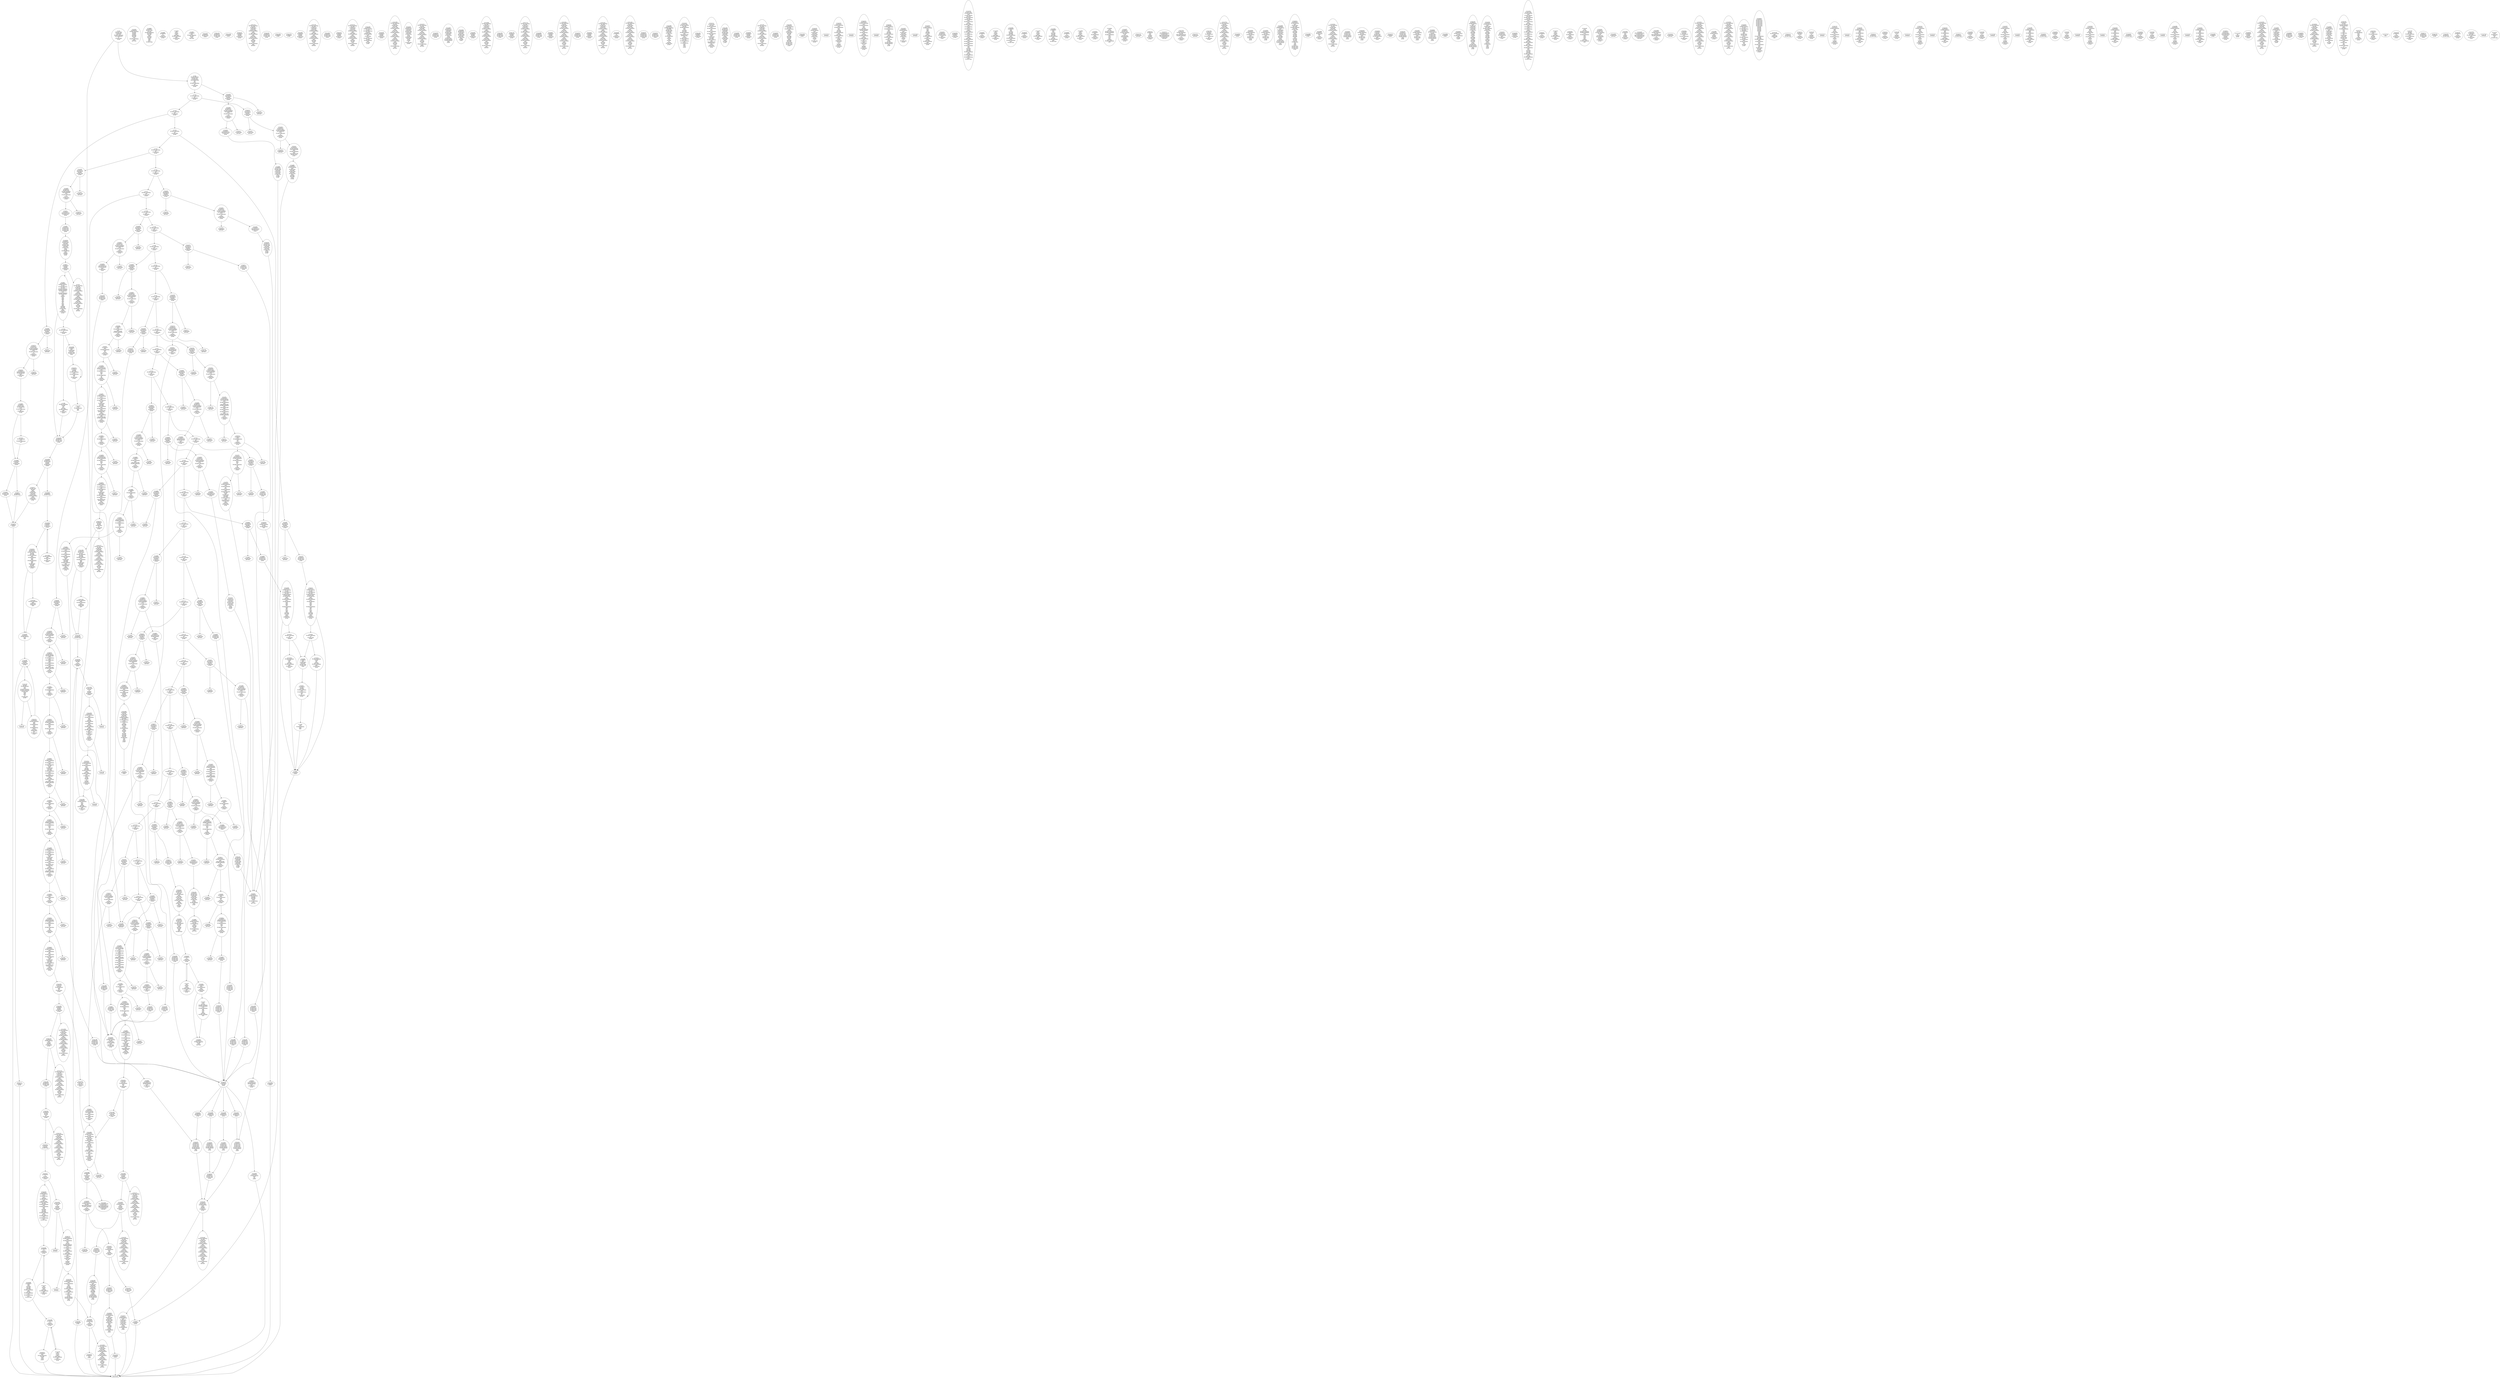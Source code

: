 /* Generated by GvGen v.1.0 (https://www.github.com/stricaud/gvgen) */

digraph G {
compound=true;
   node1 [label="[anywhere]"];
   node2 [label="# 0x0
PUSHX Data
PUSHX Data
MSTORE
PUSHX LogicData
CALLDATASIZE
LT
PUSHX Data
JUMPI
"];
   node3 [label="# 0xd
PUSHX BitData
PUSHX Data
PUSHX Data
CALLDATALOAD
DIV
AND
PUSHX LogicData
EQ
PUSHX Data
JUMPI
"];
   node4 [label="# 0x3f
PUSHX LogicData
EQ
PUSHX Data
JUMPI
"];
   node5 [label="# 0x49
PUSHX LogicData
EQ
PUSHX Data
JUMPI
"];
   node6 [label="# 0x54
PUSHX LogicData
EQ
PUSHX Data
JUMPI
"];
   node7 [label="# 0x5f
PUSHX LogicData
EQ
PUSHX Data
JUMPI
"];
   node8 [label="# 0x6a
PUSHX LogicData
EQ
PUSHX Data
JUMPI
"];
   node9 [label="# 0x75
PUSHX LogicData
EQ
PUSHX Data
JUMPI
"];
   node10 [label="# 0x80
PUSHX LogicData
EQ
PUSHX Data
JUMPI
"];
   node11 [label="# 0x8b
PUSHX LogicData
EQ
PUSHX Data
JUMPI
"];
   node12 [label="# 0x96
PUSHX LogicData
EQ
PUSHX Data
JUMPI
"];
   node13 [label="# 0xa1
PUSHX LogicData
EQ
PUSHX Data
JUMPI
"];
   node14 [label="# 0xac
PUSHX LogicData
EQ
PUSHX Data
JUMPI
"];
   node15 [label="# 0xb7
PUSHX LogicData
EQ
PUSHX Data
JUMPI
"];
   node16 [label="# 0xc2
PUSHX LogicData
EQ
PUSHX Data
JUMPI
"];
   node17 [label="# 0xcd
PUSHX LogicData
EQ
PUSHX Data
JUMPI
"];
   node18 [label="# 0xd8
PUSHX LogicData
EQ
PUSHX Data
JUMPI
"];
   node19 [label="# 0xe3
PUSHX LogicData
EQ
PUSHX Data
JUMPI
"];
   node20 [label="# 0xee
PUSHX LogicData
EQ
PUSHX Data
JUMPI
"];
   node21 [label="# 0xf9
PUSHX LogicData
EQ
PUSHX Data
JUMPI
"];
   node22 [label="# 0x104
PUSHX LogicData
EQ
PUSHX Data
JUMPI
"];
   node23 [label="# 0x10f
PUSHX LogicData
EQ
PUSHX Data
JUMPI
"];
   node24 [label="# 0x11a
PUSHX LogicData
EQ
PUSHX Data
JUMPI
"];
   node25 [label="# 0x125
PUSHX LogicData
EQ
PUSHX Data
JUMPI
"];
   node26 [label="# 0x130
PUSHX LogicData
EQ
PUSHX Data
JUMPI
"];
   node27 [label="# 0x13b
PUSHX LogicData
EQ
PUSHX Data
JUMPI
"];
   node28 [label="# 0x146
PUSHX LogicData
EQ
PUSHX Data
JUMPI
"];
   node29 [label="# 0x151
PUSHX LogicData
EQ
PUSHX Data
JUMPI
"];
   node30 [label="# 0x15c
PUSHX LogicData
EQ
PUSHX Data
JUMPI
"];
   node31 [label="# 0x167
PUSHX LogicData
EQ
PUSHX Data
JUMPI
"];
   node32 [label="# 0x172
PUSHX LogicData
EQ
PUSHX Data
JUMPI
"];
   node33 [label="# 0x17d
PUSHX LogicData
EQ
PUSHX Data
JUMPI
"];
   node34 [label="# 0x188
JUMPDEST
PUSHX Data
REVERT
"];
   node35 [label="# 0x18d
JUMPDEST
CALLVALUE
ISZERO
PUSHX Data
JUMPI
"];
   node36 [label="# 0x195
PUSHX Data
REVERT
"];
   node37 [label="# 0x199
JUMPDEST
PUSHX Data
PUSHX ArithData
CALLDATASIZE
SUB
PUSHX LogicData
LT
ISZERO
PUSHX Data
JUMPI
"];
   node38 [label="# 0x1ac
PUSHX Data
REVERT
"];
   node39 [label="# 0x1b0
JUMPDEST
CALLDATALOAD
PUSHX Data
JUMP
"];
   node40 [label="# 0x1b7
JUMPDEST
PUSHX MemData
MLOAD
MSTORE
MLOAD
SUB
PUSHX ArithData
ADD
RETURN
"];
   node41 [label="# 0x1c9
JUMPDEST
CALLVALUE
ISZERO
PUSHX Data
JUMPI
"];
   node42 [label="# 0x1d1
PUSHX Data
REVERT
"];
   node43 [label="# 0x1d5
JUMPDEST
PUSHX Data
PUSHX ArithData
CALLDATASIZE
SUB
PUSHX LogicData
LT
ISZERO
PUSHX Data
JUMPI
"];
   node44 [label="# 0x1e8
PUSHX Data
REVERT
"];
   node45 [label="# 0x1ec
JUMPDEST
PUSHX BitData
CALLDATALOAD
AND
PUSHX ArithData
ADD
CALLDATALOAD
PUSHX Data
JUMP
"];
   node46 [label="# 0x20f
JUMPDEST
CALLVALUE
ISZERO
PUSHX Data
JUMPI
"];
   node47 [label="# 0x217
PUSHX Data
REVERT
"];
   node48 [label="# 0x21b
JUMPDEST
PUSHX Data
PUSHX ArithData
CALLDATASIZE
SUB
PUSHX LogicData
LT
ISZERO
PUSHX Data
JUMPI
"];
   node49 [label="# 0x22e
PUSHX Data
REVERT
"];
   node50 [label="# 0x232
JUMPDEST
CALLDATALOAD
PUSHX BitData
AND
PUSHX Data
JUMP
"];
   node51 [label="# 0x25b
JUMPDEST
PUSHX MemData
MLOAD
ISZERO
ISZERO
MSTORE
MLOAD
SUB
PUSHX ArithData
ADD
RETURN
"];
   node52 [label="# 0x26f
JUMPDEST
CALLVALUE
ISZERO
PUSHX Data
JUMPI
"];
   node53 [label="# 0x277
PUSHX Data
REVERT
"];
   node54 [label="# 0x27b
JUMPDEST
PUSHX Data
PUSHX Data
JUMP
"];
   node55 [label="# 0x284
JUMPDEST
PUSHX Data
MLOAD
PUSHX ArithData
MSTORE
MLOAD
ADD
MSTORE
MLOAD
ADD
ADD
PUSHX Data
"];
   node56 [label="# 0x2a6
JUMPDEST
LT
ISZERO
PUSHX Data
JUMPI
"];
   node57 [label="# 0x2af
ADD
MLOAD
ADD
MSTORE
PUSHX ArithData
ADD
PUSHX Data
JUMP
"];
   node58 [label="# 0x2be
JUMPDEST
ADD
PUSHX BitData
AND
ISZERO
PUSHX Data
JUMPI
"];
   node59 [label="# 0x2d2
SUB
MLOAD
PUSHX ArithData
PUSHX ArithData
SUB
PUSHX ArithData
EXP
SUB
NOT
AND
MSTORE
PUSHX ArithData
ADD
"];
   node60 [label="# 0x2eb
JUMPDEST
PUSHX MemData
MLOAD
SUB
RETURN
"];
   node61 [label="# 0x2f9
JUMPDEST
CALLVALUE
ISZERO
PUSHX Data
JUMPI
"];
   node62 [label="# 0x301
PUSHX Data
REVERT
"];
   node63 [label="# 0x305
JUMPDEST
PUSHX Data
PUSHX ArithData
CALLDATASIZE
SUB
PUSHX LogicData
LT
ISZERO
PUSHX Data
JUMPI
"];
   node64 [label="# 0x318
PUSHX Data
REVERT
"];
   node65 [label="# 0x31c
JUMPDEST
CALLDATALOAD
PUSHX Data
JUMP
"];
   node66 [label="# 0x323
JUMPDEST
CALLVALUE
ISZERO
PUSHX Data
JUMPI
"];
   node67 [label="# 0x32b
PUSHX Data
REVERT
"];
   node68 [label="# 0x32f
JUMPDEST
PUSHX Data
PUSHX ArithData
CALLDATASIZE
SUB
PUSHX LogicData
LT
ISZERO
PUSHX Data
JUMPI
"];
   node69 [label="# 0x342
PUSHX Data
REVERT
"];
   node70 [label="# 0x346
JUMPDEST
CALLDATALOAD
PUSHX Data
JUMP
"];
   node71 [label="# 0x34d
JUMPDEST
CALLVALUE
ISZERO
PUSHX Data
JUMPI
"];
   node72 [label="# 0x355
PUSHX Data
REVERT
"];
   node73 [label="# 0x359
JUMPDEST
PUSHX Data
PUSHX ArithData
CALLDATASIZE
SUB
PUSHX LogicData
LT
ISZERO
PUSHX Data
JUMPI
"];
   node74 [label="# 0x36c
PUSHX Data
REVERT
"];
   node75 [label="# 0x370
JUMPDEST
PUSHX BitData
CALLDATALOAD
AND
PUSHX ArithData
ADD
CALLDATALOAD
AND
ADD
PUSHX ArithData
ADD
PUSHX ArithData
ADD
CALLDATALOAD
PUSHX LogicData
GT
ISZERO
PUSHX Data
JUMPI
"];
   node76 [label="# 0x3ad
PUSHX Data
REVERT
"];
   node77 [label="# 0x3b1
JUMPDEST
ADD
PUSHX ArithData
ADD
GT
ISZERO
PUSHX Data
JUMPI
"];
   node78 [label="# 0x3bf
PUSHX Data
REVERT
"];
   node79 [label="# 0x3c3
JUMPDEST
CALLDATALOAD
PUSHX ArithData
ADD
PUSHX ArithData
MUL
ADD
GT
PUSHX LogicData
GT
OR
ISZERO
PUSHX Data
JUMPI
"];
   node80 [label="# 0x3e1
PUSHX Data
REVERT
"];
   node81 [label="# 0x3e5
JUMPDEST
PUSHX ArithData
MUL
PUSHX ArithData
ADD
PUSHX MemData
MLOAD
ADD
PUSHX Data
MSTORE
MSTORE
PUSHX ArithData
ADD
PUSHX ArithData
MUL
CALLDATACOPY
PUSHX Data
ADD
MSTORE
PUSHX ArithData
ADD
CALLDATALOAD
PUSHX LogicData
GT
ISZERO
PUSHX Data
JUMPI
"];
   node82 [label="# 0x431
PUSHX Data
REVERT
"];
   node83 [label="# 0x435
JUMPDEST
ADD
PUSHX ArithData
ADD
GT
ISZERO
PUSHX Data
JUMPI
"];
   node84 [label="# 0x443
PUSHX Data
REVERT
"];
   node85 [label="# 0x447
JUMPDEST
CALLDATALOAD
PUSHX ArithData
ADD
PUSHX ArithData
MUL
ADD
GT
PUSHX LogicData
GT
OR
ISZERO
PUSHX Data
JUMPI
"];
   node86 [label="# 0x465
PUSHX Data
REVERT
"];
   node87 [label="# 0x469
JUMPDEST
PUSHX ArithData
MUL
PUSHX ArithData
ADD
PUSHX MemData
MLOAD
ADD
PUSHX Data
MSTORE
MSTORE
PUSHX ArithData
ADD
PUSHX ArithData
MUL
CALLDATACOPY
PUSHX Data
ADD
MSTORE
PUSHX ArithData
ADD
CALLDATALOAD
PUSHX LogicData
GT
ISZERO
PUSHX Data
JUMPI
"];
   node88 [label="# 0x4b5
PUSHX Data
REVERT
"];
   node89 [label="# 0x4b9
JUMPDEST
ADD
PUSHX ArithData
ADD
GT
ISZERO
PUSHX Data
JUMPI
"];
   node90 [label="# 0x4c7
PUSHX Data
REVERT
"];
   node91 [label="# 0x4cb
JUMPDEST
CALLDATALOAD
PUSHX ArithData
ADD
PUSHX ArithData
MUL
ADD
GT
PUSHX LogicData
GT
OR
ISZERO
PUSHX Data
JUMPI
"];
   node92 [label="# 0x4e9
PUSHX Data
REVERT
"];
   node93 [label="# 0x4ed
JUMPDEST
PUSHX ArithData
ADD
PUSHX ArithData
DIV
MUL
PUSHX ArithData
ADD
PUSHX MemData
MLOAD
ADD
PUSHX Data
MSTORE
MSTORE
PUSHX ArithData
ADD
CALLDATACOPY
PUSHX Data
ADD
MSTORE
PUSHX Data
JUMP
"];
   node94 [label="# 0x52e
JUMPDEST
STOP
"];
   node95 [label="# 0x530
JUMPDEST
CALLVALUE
ISZERO
PUSHX Data
JUMPI
"];
   node96 [label="# 0x538
PUSHX Data
REVERT
"];
   node97 [label="# 0x53c
JUMPDEST
PUSHX Data
PUSHX ArithData
CALLDATASIZE
SUB
PUSHX LogicData
LT
ISZERO
PUSHX Data
JUMPI
"];
   node98 [label="# 0x54f
PUSHX Data
REVERT
"];
   node99 [label="# 0x553
JUMPDEST
CALLDATALOAD
PUSHX BitData
AND
PUSHX Data
JUMP
"];
   node100 [label="# 0x570
JUMPDEST
CALLVALUE
ISZERO
PUSHX Data
JUMPI
"];
   node101 [label="# 0x578
PUSHX Data
REVERT
"];
   node102 [label="# 0x57c
JUMPDEST
PUSHX Data
PUSHX Data
JUMP
"];
   node103 [label="# 0x585
JUMPDEST
CALLVALUE
ISZERO
PUSHX Data
JUMPI
"];
   node104 [label="# 0x58d
PUSHX Data
REVERT
"];
   node105 [label="# 0x591
JUMPDEST
PUSHX Data
PUSHX ArithData
CALLDATASIZE
SUB
PUSHX LogicData
LT
ISZERO
PUSHX Data
JUMPI
"];
   node106 [label="# 0x5a4
PUSHX Data
REVERT
"];
   node107 [label="# 0x5a8
JUMPDEST
ADD
PUSHX ArithData
ADD
CALLDATALOAD
PUSHX LogicData
GT
ISZERO
PUSHX Data
JUMPI
"];
   node108 [label="# 0x5bf
PUSHX Data
REVERT
"];
   node109 [label="# 0x5c3
JUMPDEST
ADD
PUSHX ArithData
ADD
GT
ISZERO
PUSHX Data
JUMPI
"];
   node110 [label="# 0x5d1
PUSHX Data
REVERT
"];
   node111 [label="# 0x5d5
JUMPDEST
CALLDATALOAD
PUSHX ArithData
ADD
PUSHX ArithData
MUL
ADD
GT
PUSHX LogicData
GT
OR
ISZERO
PUSHX Data
JUMPI
"];
   node112 [label="# 0x5f3
PUSHX Data
REVERT
"];
   node113 [label="# 0x5f7
JUMPDEST
PUSHX ArithData
MUL
PUSHX ArithData
ADD
PUSHX MemData
MLOAD
ADD
PUSHX Data
MSTORE
MSTORE
PUSHX ArithData
ADD
PUSHX ArithData
MUL
CALLDATACOPY
PUSHX Data
ADD
MSTORE
PUSHX ArithData
ADD
CALLDATALOAD
PUSHX LogicData
GT
ISZERO
PUSHX Data
JUMPI
"];
   node114 [label="# 0x643
PUSHX Data
REVERT
"];
   node115 [label="# 0x647
JUMPDEST
ADD
PUSHX ArithData
ADD
GT
ISZERO
PUSHX Data
JUMPI
"];
   node116 [label="# 0x655
PUSHX Data
REVERT
"];
   node117 [label="# 0x659
JUMPDEST
CALLDATALOAD
PUSHX ArithData
ADD
PUSHX ArithData
MUL
ADD
GT
PUSHX LogicData
GT
OR
ISZERO
PUSHX Data
JUMPI
"];
   node118 [label="# 0x677
PUSHX Data
REVERT
"];
   node119 [label="# 0x67b
JUMPDEST
PUSHX ArithData
MUL
PUSHX ArithData
ADD
PUSHX MemData
MLOAD
ADD
PUSHX Data
MSTORE
MSTORE
PUSHX ArithData
ADD
PUSHX ArithData
MUL
CALLDATACOPY
PUSHX Data
ADD
MSTORE
PUSHX Data
JUMP
"];
   node120 [label="# 0x6b9
JUMPDEST
PUSHX Data
MLOAD
PUSHX ArithData
MSTORE
MLOAD
ADD
MSTORE
MLOAD
ADD
ADD
MUL
PUSHX Data
"];
   node121 [label="# 0x6dd
JUMPDEST
LT
ISZERO
PUSHX Data
JUMPI
"];
   node122 [label="# 0x6e6
ADD
MLOAD
ADD
MSTORE
PUSHX ArithData
ADD
PUSHX Data
JUMP
"];
   node123 [label="# 0x6f5
JUMPDEST
ADD
PUSHX MemData
MLOAD
SUB
RETURN
"];
   node124 [label="# 0x709
JUMPDEST
CALLVALUE
ISZERO
PUSHX Data
JUMPI
"];
   node125 [label="# 0x711
PUSHX Data
REVERT
"];
   node126 [label="# 0x715
JUMPDEST
PUSHX Data
PUSHX ArithData
CALLDATASIZE
SUB
PUSHX LogicData
LT
ISZERO
PUSHX Data
JUMPI
"];
   node127 [label="# 0x728
PUSHX Data
REVERT
"];
   node128 [label="# 0x72c
JUMPDEST
CALLDATALOAD
PUSHX BitData
AND
PUSHX Data
JUMP
"];
   node129 [label="# 0x749
JUMPDEST
CALLVALUE
ISZERO
PUSHX Data
JUMPI
"];
   node130 [label="# 0x751
PUSHX Data
REVERT
"];
   node131 [label="# 0x755
JUMPDEST
PUSHX Data
PUSHX Data
JUMP
"];
   node132 [label="# 0x75e
JUMPDEST
CALLVALUE
ISZERO
PUSHX Data
JUMPI
"];
   node133 [label="# 0x766
PUSHX Data
REVERT
"];
   node134 [label="# 0x76a
JUMPDEST
PUSHX Data
PUSHX ArithData
CALLDATASIZE
SUB
PUSHX LogicData
LT
ISZERO
PUSHX Data
JUMPI
"];
   node135 [label="# 0x77d
PUSHX Data
REVERT
"];
   node136 [label="# 0x781
JUMPDEST
PUSHX BitData
CALLDATALOAD
AND
PUSHX ArithData
ADD
CALLDATALOAD
PUSHX ArithData
ADD
CALLDATALOAD
ADD
PUSHX ArithData
ADD
PUSHX ArithData
ADD
CALLDATALOAD
PUSHX LogicData
GT
ISZERO
PUSHX Data
JUMPI
"];
   node137 [label="# 0x7c1
PUSHX Data
REVERT
"];
   node138 [label="# 0x7c5
JUMPDEST
ADD
PUSHX ArithData
ADD
GT
ISZERO
PUSHX Data
JUMPI
"];
   node139 [label="# 0x7d3
PUSHX Data
REVERT
"];
   node140 [label="# 0x7d7
JUMPDEST
CALLDATALOAD
PUSHX ArithData
ADD
PUSHX ArithData
MUL
ADD
GT
PUSHX LogicData
GT
OR
ISZERO
PUSHX Data
JUMPI
"];
   node141 [label="# 0x7f5
PUSHX Data
REVERT
"];
   node142 [label="# 0x7f9
JUMPDEST
PUSHX ArithData
ADD
PUSHX ArithData
DIV
MUL
PUSHX ArithData
ADD
PUSHX MemData
MLOAD
ADD
PUSHX Data
MSTORE
MSTORE
PUSHX ArithData
ADD
CALLDATACOPY
PUSHX Data
ADD
MSTORE
PUSHX Data
JUMP
"];
   node143 [label="# 0x83a
JUMPDEST
CALLVALUE
ISZERO
PUSHX Data
JUMPI
"];
   node144 [label="# 0x842
PUSHX Data
REVERT
"];
   node145 [label="# 0x846
JUMPDEST
PUSHX Data
PUSHX ArithData
CALLDATASIZE
SUB
PUSHX LogicData
LT
ISZERO
PUSHX Data
JUMPI
"];
   node146 [label="# 0x859
PUSHX Data
REVERT
"];
   node147 [label="# 0x85d
JUMPDEST
CALLDATALOAD
PUSHX BitData
AND
PUSHX Data
JUMP
"];
   node148 [label="# 0x87a
JUMPDEST
CALLVALUE
ISZERO
PUSHX Data
JUMPI
"];
   node149 [label="# 0x882
PUSHX Data
REVERT
"];
   node150 [label="# 0x886
JUMPDEST
PUSHX Data
PUSHX ArithData
CALLDATASIZE
SUB
PUSHX LogicData
LT
ISZERO
PUSHX Data
JUMPI
"];
   node151 [label="# 0x899
PUSHX Data
REVERT
"];
   node152 [label="# 0x89d
JUMPDEST
ADD
PUSHX ArithData
ADD
CALLDATALOAD
PUSHX LogicData
GT
ISZERO
PUSHX Data
JUMPI
"];
   node153 [label="# 0x8b4
PUSHX Data
REVERT
"];
   node154 [label="# 0x8b8
JUMPDEST
ADD
PUSHX ArithData
ADD
GT
ISZERO
PUSHX Data
JUMPI
"];
   node155 [label="# 0x8c6
PUSHX Data
REVERT
"];
   node156 [label="# 0x8ca
JUMPDEST
CALLDATALOAD
PUSHX ArithData
ADD
PUSHX ArithData
MUL
ADD
GT
PUSHX LogicData
GT
OR
ISZERO
PUSHX Data
JUMPI
"];
   node157 [label="# 0x8e8
PUSHX Data
REVERT
"];
   node158 [label="# 0x8ec
JUMPDEST
PUSHX ArithData
ADD
PUSHX ArithData
DIV
MUL
PUSHX ArithData
ADD
PUSHX MemData
MLOAD
ADD
PUSHX Data
MSTORE
MSTORE
PUSHX ArithData
ADD
CALLDATACOPY
PUSHX Data
ADD
MSTORE
PUSHX Data
JUMP
"];
   node159 [label="# 0x92d
JUMPDEST
CALLVALUE
ISZERO
PUSHX Data
JUMPI
"];
   node160 [label="# 0x935
PUSHX Data
REVERT
"];
   node161 [label="# 0x939
JUMPDEST
PUSHX Data
PUSHX ArithData
CALLDATASIZE
SUB
PUSHX LogicData
LT
ISZERO
PUSHX Data
JUMPI
"];
   node162 [label="# 0x94c
PUSHX Data
REVERT
"];
   node163 [label="# 0x950
JUMPDEST
CALLDATALOAD
PUSHX Data
JUMP
"];
   node164 [label="# 0x957
JUMPDEST
CALLVALUE
ISZERO
PUSHX Data
JUMPI
"];
   node165 [label="# 0x95f
PUSHX Data
REVERT
"];
   node166 [label="# 0x963
JUMPDEST
PUSHX Data
PUSHX Data
JUMP
"];
   node167 [label="# 0x96c
JUMPDEST
PUSHX MemData
MLOAD
PUSHX BitData
AND
MSTORE
MLOAD
SUB
PUSHX ArithData
ADD
RETURN
"];
   node168 [label="# 0x995
JUMPDEST
CALLVALUE
ISZERO
PUSHX Data
JUMPI
"];
   node169 [label="# 0x99d
PUSHX Data
REVERT
"];
   node170 [label="# 0x9a1
JUMPDEST
PUSHX Data
PUSHX Data
JUMP
"];
   node171 [label="# 0x9aa
JUMPDEST
CALLVALUE
ISZERO
PUSHX Data
JUMPI
"];
   node172 [label="# 0x9b2
PUSHX Data
REVERT
"];
   node173 [label="# 0x9b6
JUMPDEST
PUSHX Data
PUSHX Data
JUMP
"];
   node174 [label="# 0x9bf
JUMPDEST
CALLVALUE
ISZERO
PUSHX Data
JUMPI
"];
   node175 [label="# 0x9c7
PUSHX Data
REVERT
"];
   node176 [label="# 0x9cb
JUMPDEST
PUSHX Data
PUSHX ArithData
CALLDATASIZE
SUB
PUSHX LogicData
LT
ISZERO
PUSHX Data
JUMPI
"];
   node177 [label="# 0x9de
PUSHX Data
REVERT
"];
   node178 [label="# 0x9e2
JUMPDEST
CALLDATALOAD
PUSHX BitData
AND
PUSHX Data
JUMP
"];
   node179 [label="# 0x9ff
JUMPDEST
CALLVALUE
ISZERO
PUSHX Data
JUMPI
"];
   node180 [label="# 0xa07
PUSHX Data
REVERT
"];
   node181 [label="# 0xa0b
JUMPDEST
PUSHX Data
PUSHX Data
JUMP
"];
   node182 [label="# 0xa14
JUMPDEST
CALLVALUE
ISZERO
PUSHX Data
JUMPI
"];
   node183 [label="# 0xa1c
PUSHX Data
REVERT
"];
   node184 [label="# 0xa20
JUMPDEST
PUSHX Data
PUSHX ArithData
CALLDATASIZE
SUB
PUSHX LogicData
LT
ISZERO
PUSHX Data
JUMPI
"];
   node185 [label="# 0xa33
PUSHX Data
REVERT
"];
   node186 [label="# 0xa37
JUMPDEST
PUSHX BitData
CALLDATALOAD
AND
PUSHX ArithData
ADD
CALLDATALOAD
ISZERO
ISZERO
PUSHX Data
JUMP
"];
   node187 [label="# 0xa5c
JUMPDEST
CALLVALUE
ISZERO
PUSHX Data
JUMPI
"];
   node188 [label="# 0xa64
PUSHX Data
REVERT
"];
   node189 [label="# 0xa68
JUMPDEST
PUSHX Data
PUSHX ArithData
CALLDATASIZE
SUB
PUSHX LogicData
LT
ISZERO
PUSHX Data
JUMPI
"];
   node190 [label="# 0xa7b
PUSHX Data
REVERT
"];
   node191 [label="# 0xa7f
JUMPDEST
CALLDATALOAD
PUSHX BitData
AND
PUSHX Data
JUMP
"];
   node192 [label="# 0xa9c
JUMPDEST
CALLVALUE
ISZERO
PUSHX Data
JUMPI
"];
   node193 [label="# 0xaa4
PUSHX Data
REVERT
"];
   node194 [label="# 0xaa8
JUMPDEST
PUSHX Data
PUSHX ArithData
CALLDATASIZE
SUB
PUSHX LogicData
LT
ISZERO
PUSHX Data
JUMPI
"];
   node195 [label="# 0xabb
PUSHX Data
REVERT
"];
   node196 [label="# 0xabf
JUMPDEST
CALLDATALOAD
PUSHX ArithData
ADD
CALLDATALOAD
ADD
PUSHX ArithData
ADD
PUSHX ArithData
ADD
CALLDATALOAD
PUSHX LogicData
GT
ISZERO
PUSHX Data
JUMPI
"];
   node197 [label="# 0xae2
PUSHX Data
REVERT
"];
   node198 [label="# 0xae6
JUMPDEST
ADD
PUSHX ArithData
ADD
GT
ISZERO
PUSHX Data
JUMPI
"];
   node199 [label="# 0xaf4
PUSHX Data
REVERT
"];
   node200 [label="# 0xaf8
JUMPDEST
CALLDATALOAD
PUSHX ArithData
ADD
PUSHX ArithData
MUL
ADD
GT
PUSHX LogicData
GT
OR
ISZERO
PUSHX Data
JUMPI
"];
   node201 [label="# 0xb16
PUSHX Data
REVERT
"];
   node202 [label="# 0xb1a
JUMPDEST
PUSHX ArithData
ADD
CALLDATALOAD
PUSHX LogicData
GT
ISZERO
PUSHX Data
JUMPI
"];
   node203 [label="# 0xb34
PUSHX Data
REVERT
"];
   node204 [label="# 0xb38
JUMPDEST
ADD
PUSHX ArithData
ADD
GT
ISZERO
PUSHX Data
JUMPI
"];
   node205 [label="# 0xb46
PUSHX Data
REVERT
"];
   node206 [label="# 0xb4a
JUMPDEST
CALLDATALOAD
PUSHX ArithData
ADD
PUSHX ArithData
MUL
ADD
GT
PUSHX LogicData
GT
OR
ISZERO
PUSHX Data
JUMPI
"];
   node207 [label="# 0xb68
PUSHX Data
REVERT
"];
   node208 [label="# 0xb6c
JUMPDEST
PUSHX Data
JUMP
"];
   node209 [label="# 0xb77
JUMPDEST
CALLVALUE
ISZERO
PUSHX Data
JUMPI
"];
   node210 [label="# 0xb7f
PUSHX Data
REVERT
"];
   node211 [label="# 0xb83
JUMPDEST
PUSHX Data
PUSHX ArithData
CALLDATASIZE
SUB
PUSHX LogicData
LT
ISZERO
PUSHX Data
JUMPI
"];
   node212 [label="# 0xb96
PUSHX Data
REVERT
"];
   node213 [label="# 0xb9a
JUMPDEST
CALLDATALOAD
PUSHX BitData
AND
PUSHX Data
JUMP
"];
   node214 [label="# 0xbb7
JUMPDEST
CALLVALUE
ISZERO
PUSHX Data
JUMPI
"];
   node215 [label="# 0xbbf
PUSHX Data
REVERT
"];
   node216 [label="# 0xbc3
JUMPDEST
PUSHX Data
PUSHX ArithData
CALLDATASIZE
SUB
PUSHX LogicData
LT
ISZERO
PUSHX Data
JUMPI
"];
   node217 [label="# 0xbd6
PUSHX Data
REVERT
"];
   node218 [label="# 0xbda
JUMPDEST
CALLDATALOAD
PUSHX Data
JUMP
"];
   node219 [label="# 0xbe1
JUMPDEST
CALLVALUE
ISZERO
PUSHX Data
JUMPI
"];
   node220 [label="# 0xbe9
PUSHX Data
REVERT
"];
   node221 [label="# 0xbed
JUMPDEST
PUSHX Data
PUSHX ArithData
CALLDATASIZE
SUB
PUSHX LogicData
LT
ISZERO
PUSHX Data
JUMPI
"];
   node222 [label="# 0xc00
PUSHX Data
REVERT
"];
   node223 [label="# 0xc04
JUMPDEST
CALLDATALOAD
PUSHX Data
JUMP
"];
   node224 [label="# 0xc0b
JUMPDEST
CALLVALUE
ISZERO
PUSHX Data
JUMPI
"];
   node225 [label="# 0xc13
PUSHX Data
REVERT
"];
   node226 [label="# 0xc17
JUMPDEST
PUSHX Data
PUSHX Data
JUMP
"];
   node227 [label="# 0xc20
JUMPDEST
CALLVALUE
ISZERO
PUSHX Data
JUMPI
"];
   node228 [label="# 0xc28
PUSHX Data
REVERT
"];
   node229 [label="# 0xc2c
JUMPDEST
PUSHX Data
PUSHX ArithData
CALLDATASIZE
SUB
PUSHX LogicData
LT
ISZERO
PUSHX Data
JUMPI
"];
   node230 [label="# 0xc3f
PUSHX Data
REVERT
"];
   node231 [label="# 0xc43
JUMPDEST
PUSHX BitData
CALLDATALOAD
AND
PUSHX ArithData
ADD
CALLDATALOAD
AND
PUSHX Data
JUMP
"];
   node232 [label="# 0xc68
JUMPDEST
CALLVALUE
ISZERO
PUSHX Data
JUMPI
"];
   node233 [label="# 0xc70
PUSHX Data
REVERT
"];
   node234 [label="# 0xc74
JUMPDEST
PUSHX Data
PUSHX ArithData
CALLDATASIZE
SUB
PUSHX LogicData
LT
ISZERO
PUSHX Data
JUMPI
"];
   node235 [label="# 0xc87
PUSHX Data
REVERT
"];
   node236 [label="# 0xc8b
JUMPDEST
PUSHX BitData
CALLDATALOAD
AND
PUSHX ArithData
ADD
CALLDATALOAD
AND
PUSHX ArithData
ADD
CALLDATALOAD
PUSHX ArithData
ADD
CALLDATALOAD
ADD
PUSHX ArithData
ADD
PUSHX ArithData
ADD
CALLDATALOAD
PUSHX LogicData
GT
ISZERO
PUSHX Data
JUMPI
"];
   node237 [label="# 0xcd4
PUSHX Data
REVERT
"];
   node238 [label="# 0xcd8
JUMPDEST
ADD
PUSHX ArithData
ADD
GT
ISZERO
PUSHX Data
JUMPI
"];
   node239 [label="# 0xce6
PUSHX Data
REVERT
"];
   node240 [label="# 0xcea
JUMPDEST
CALLDATALOAD
PUSHX ArithData
ADD
PUSHX ArithData
MUL
ADD
GT
PUSHX LogicData
GT
OR
ISZERO
PUSHX Data
JUMPI
"];
   node241 [label="# 0xd08
PUSHX Data
REVERT
"];
   node242 [label="# 0xd0c
JUMPDEST
PUSHX ArithData
ADD
PUSHX ArithData
DIV
MUL
PUSHX ArithData
ADD
PUSHX MemData
MLOAD
ADD
PUSHX Data
MSTORE
MSTORE
PUSHX ArithData
ADD
CALLDATACOPY
PUSHX Data
ADD
MSTORE
PUSHX Data
JUMP
"];
   node243 [label="# 0xd4d
JUMPDEST
CALLVALUE
ISZERO
PUSHX Data
JUMPI
"];
   node244 [label="# 0xd55
PUSHX Data
REVERT
"];
   node245 [label="# 0xd59
JUMPDEST
PUSHX Data
PUSHX ArithData
CALLDATASIZE
SUB
PUSHX LogicData
LT
ISZERO
PUSHX Data
JUMPI
"];
   node246 [label="# 0xd6c
PUSHX Data
REVERT
"];
   node247 [label="# 0xd70
JUMPDEST
CALLDATALOAD
PUSHX BitData
AND
PUSHX Data
JUMP
"];
   node248 [label="# 0xd8d
JUMPDEST
PUSHX Data
PUSHX Data
MSTORE
PUSHX Data
MSTORE
PUSHX Data
SHA3
SLOAD
JUMP
"];
   node249 [label="# 0xd9f
JUMPDEST
PUSHX BitData
AND
PUSHX Data
MSTORE
PUSHX Data
MSTORE
PUSHX Data
SHA3
MSTORE
MSTORE
SHA3
SLOAD
"];
   node250 [label="# 0xdcf
JUMPDEST
JUMP
"];
   node251 [label="# 0xdd5
JUMPDEST
PUSHX Data
PUSHX BitData
AND
PUSHX LogicData
EQ
PUSHX Data
JUMPI
"];
   node252 [label="# 0xe22
PUSHX BitData
AND
PUSHX LogicData
EQ
"];
   node253 [label="# 0xe68
JUMPDEST
ISZERO
PUSHX Data
JUMPI
"];
   node254 [label="# 0xe6e
PUSHX Data
PUSHX Data
JUMP
"];
   node255 [label="# 0xe75
JUMPDEST
PUSHX Data
"];
   node256 [label="# 0xe79
JUMPDEST
JUMP
"];
   node257 [label="# 0xe7e
JUMPDEST
PUSHX StorData
SLOAD
PUSHX MemData
MLOAD
PUSHX ArithData
PUSHX Data
PUSHX BitData
AND
ISZERO
PUSHX ArithData
MUL
PUSHX BitData
NOT
ADD
AND
DIV
PUSHX ArithData
ADD
DIV
MUL
ADD
ADD
MSTORE
MSTORE
ADD
ISZERO
PUSHX Data
JUMPI
"];
   node258 [label="# 0xebe
PUSHX LogicData
LT
PUSHX Data
JUMPI
"];
   node259 [label="# 0xec6
PUSHX ArithData
SLOAD
DIV
MUL
MSTORE
PUSHX ArithData
ADD
PUSHX Data
JUMP
"];
   node260 [label="# 0xed9
JUMPDEST
ADD
PUSHX Data
MSTORE
PUSHX Data
PUSHX Data
SHA3
"];
   node261 [label="# 0xee7
JUMPDEST
SLOAD
MSTORE
PUSHX ArithData
ADD
PUSHX ArithData
ADD
GT
PUSHX Data
JUMPI
"];
   node262 [label="# 0xefb
SUB
PUSHX BitData
AND
ADD
"];
   node263 [label="# 0xf04
JUMPDEST
JUMP
"];
   node264 [label="# 0xf0c
JUMPDEST
PUSHX Data
PUSHX Data
PUSHX Data
JUMP
"];
   node265 [label="# 0xf17
JUMPDEST
ISZERO
ISZERO
PUSHX Data
JUMPI
"];
   node266 [label="# 0xf1e
PUSHX MemData
MLOAD
PUSHX Data
MSTORE
PUSHX Data
PUSHX ArithData
ADD
MSTORE
PUSHX Data
PUSHX ArithData
ADD
MSTORE
PUSHX Data
PUSHX ArithData
ADD
MSTORE
PUSHX Data
PUSHX ArithData
ADD
MSTORE
MLOAD
SUB
PUSHX ArithData
ADD
REVERT
"];
   node267 [label="# 0xfaa
JUMPDEST
PUSHX StorData
SLOAD
PUSHX MemData
MLOAD
PUSHX ArithData
PUSHX ArithData
PUSHX BitData
NOT
PUSHX ArithData
PUSHX BitData
AND
ISZERO
MUL
ADD
AND
DIV
ADD
DIV
MUL
ADD
ADD
MSTORE
MSTORE
PUSHX Data
ADD
ISZERO
PUSHX Data
JUMPI
"];
   node268 [label="# 0xfee
PUSHX LogicData
LT
PUSHX Data
JUMPI
"];
   node269 [label="# 0xff6
PUSHX ArithData
SLOAD
DIV
MUL
MSTORE
PUSHX ArithData
ADD
PUSHX Data
JUMP
"];
   node270 [label="# 0x1009
JUMPDEST
ADD
PUSHX Data
MSTORE
PUSHX Data
PUSHX Data
SHA3
"];
   node271 [label="# 0x1017
JUMPDEST
SLOAD
MSTORE
PUSHX ArithData
ADD
PUSHX ArithData
ADD
GT
PUSHX Data
JUMPI
"];
   node272 [label="# 0x102b
SUB
PUSHX BitData
AND
ADD
"];
   node273 [label="# 0x1034
JUMPDEST
PUSHX Data
PUSHX Data
JUMP
"];
   node274 [label="# 0x1042
JUMPDEST
PUSHX Data
JUMP
"];
   node275 [label="# 0x1047
JUMPDEST
PUSHX Data
PUSHX Data
MSTORE
PUSHX Data
MSTORE
PUSHX Data
SHA3
SLOAD
JUMP
"];
   node276 [label="# 0x1059
JUMPDEST
CALLER
PUSHX BitData
AND
EQ
PUSHX Data
JUMPI
"];
   node277 [label="# 0x1078
PUSHX Data
CALLER
PUSHX Data
JUMP
"];
   node278 [label="# 0x1082
JUMPDEST
ISZERO
ISZERO
PUSHX Data
JUMPI
"];
   node279 [label="# 0x1089
PUSHX MemData
MLOAD
PUSHX Data
MSTORE
PUSHX Data
PUSHX ArithData
ADD
MSTORE
PUSHX Data
PUSHX ArithData
ADD
MSTORE
PUSHX Data
PUSHX ArithData
ADD
MSTORE
PUSHX Data
PUSHX ArithData
ADD
MSTORE
MLOAD
SUB
PUSHX ArithData
ADD
REVERT
"];
   node280 [label="# 0x1115
JUMPDEST
PUSHX BitData
AND
ISZERO
ISZERO
PUSHX Data
JUMPI
"];
   node281 [label="# 0x1133
PUSHX MemData
MLOAD
PUSHX Data
MSTORE
PUSHX Data
PUSHX ArithData
ADD
MSTORE
PUSHX Data
PUSHX ArithData
ADD
MSTORE
PUSHX Data
PUSHX ArithData
ADD
MSTORE
PUSHX Data
PUSHX ArithData
ADD
MSTORE
MLOAD
SUB
PUSHX ArithData
ADD
REVERT
"];
   node282 [label="# 0x11bf
JUMPDEST
PUSHX Data
PUSHX Data
JUMP
"];
   node283 [label="# 0x11cb
JUMPDEST
PUSHX Data
PUSHX Data
JUMP
"];
   node284 [label="# 0x11d8
JUMPDEST
JUMP
"];
   node285 [label="# 0x11df
JUMPDEST
PUSHX Data
PUSHX Data
JUMP
"];
   node286 [label="# 0x11e7
JUMPDEST
ISZERO
ISZERO
PUSHX Data
JUMPI
"];
   node287 [label="# 0x11ee
PUSHX MemData
MLOAD
PUSHX Data
MSTORE
PUSHX Data
PUSHX ArithData
ADD
MSTORE
PUSHX ArithData
ADD
MSTORE
PUSHX Data
PUSHX ArithData
ADD
MSTORE
MLOAD
SUB
PUSHX ArithData
ADD
REVERT
"];
   node288 [label="# 0x1254
JUMPDEST
PUSHX Data
PUSHX Data
JUMP
"];
   node289 [label="# 0x125d
JUMPDEST
JUMP
"];
   node290 [label="# 0x1260
JUMPDEST
PUSHX Data
PUSHX Data
PUSHX Data
JUMP
"];
   node291 [label="# 0x126b
JUMPDEST
PUSHX Data
JUMP
"];
   node292 [label="# 0x1270
JUMPDEST
JUMP
"];
   node293 [label="# 0x1272
JUMPDEST
MLOAD
MLOAD
PUSHX Data
EQ
PUSHX Data
JUMPI
"];
   node294 [label="# 0x127f
PUSHX MemData
MLOAD
PUSHX Data
MSTORE
PUSHX Data
PUSHX ArithData
ADD
MSTORE
PUSHX Data
PUSHX ArithData
ADD
MSTORE
PUSHX Data
PUSHX ArithData
ADD
MSTORE
PUSHX Data
PUSHX ArithData
ADD
MSTORE
MLOAD
SUB
PUSHX ArithData
ADD
REVERT
"];
   node295 [label="# 0x130b
JUMPDEST
PUSHX Data
MLOAD
PUSHX MemData
MLOAD
MSTORE
PUSHX ArithData
MUL
PUSHX ArithData
ADD
ADD
PUSHX Data
MSTORE
ISZERO
PUSHX Data
JUMPI
"];
   node296 [label="# 0x1329
PUSHX ArithData
ADD
PUSHX ArithData
MUL
CODESIZE
CODECOPY
ADD
"];
   node297 [label="# 0x1338
JUMPDEST
PUSHX Data
"];
   node298 [label="# 0x133e
JUMPDEST
MLOAD
LT
ISZERO
PUSHX Data
JUMPI
"];
   node299 [label="# 0x1348
PUSHX Data
MLOAD
LT
ISZERO
ISZERO
PUSHX Data
JUMPI
"];
   node300 [label="# 0x1357
INVALID
"];
   node301 [label="# 0x1358
JUMPDEST
PUSHX ArithData
ADD
PUSHX ArithData
MUL
ADD
MLOAD
PUSHX BitData
AND
PUSHX BitData
AND
MSTORE
PUSHX ArithData
ADD
MSTORE
PUSHX ArithData
ADD
PUSHX Data
SHA3
PUSHX Data
MLOAD
LT
ISZERO
ISZERO
PUSHX Data
JUMPI
"];
   node302 [label="# 0x13ab
INVALID
"];
   node303 [label="# 0x13ac
JUMPDEST
PUSHX ArithData
ADD
PUSHX ArithData
MUL
ADD
MLOAD
MSTORE
PUSHX ArithData
ADD
MSTORE
PUSHX ArithData
ADD
PUSHX Data
SHA3
SLOAD
MLOAD
LT
ISZERO
ISZERO
PUSHX Data
JUMPI
"];
   node304 [label="# 0x13d2
INVALID
"];
   node305 [label="# 0x13d3
JUMPDEST
PUSHX ArithData
MUL
ADD
ADD
MSTORE
PUSHX ArithData
ADD
PUSHX Data
JUMP
"];
   node306 [label="# 0x13e5
JUMPDEST
JUMP
"];
   node307 [label="# 0x13ed
JUMPDEST
PUSHX Data
PUSHX Data
JUMP
"];
   node308 [label="# 0x13f5
JUMPDEST
ISZERO
ISZERO
PUSHX Data
JUMPI
"];
   node309 [label="# 0x13fc
PUSHX MemData
MLOAD
PUSHX Data
MSTORE
PUSHX Data
PUSHX ArithData
ADD
MSTORE
PUSHX ArithData
ADD
MSTORE
PUSHX Data
PUSHX ArithData
ADD
MSTORE
MLOAD
SUB
PUSHX ArithData
ADD
REVERT
"];
   node310 [label="# 0x1462
JUMPDEST
PUSHX Data
PUSHX Data
JUMP
"];
   node311 [label="# 0x146b
JUMPDEST
PUSHX Data
PUSHX Data
JUMP
"];
   node312 [label="# 0x1473
JUMPDEST
ISZERO
ISZERO
PUSHX Data
JUMPI
"];
   node313 [label="# 0x147a
PUSHX MemData
MLOAD
PUSHX Data
MSTORE
PUSHX Data
PUSHX ArithData
ADD
MSTORE
PUSHX ArithData
ADD
MSTORE
PUSHX Data
PUSHX ArithData
ADD
MSTORE
MLOAD
SUB
PUSHX ArithData
ADD
REVERT
"];
   node314 [label="# 0x14e0
JUMPDEST
PUSHX StorData
SLOAD
PUSHX MemData
MLOAD
PUSHX Data
PUSHX BitData
AND
PUSHX Data
LOGX
PUSHX StorData
SLOAD
PUSHX BitData
AND
SSTORE
JUMP
"];
   node315 [label="# 0x154f
JUMPDEST
PUSHX Data
PUSHX Data
PUSHX Data
JUMP
"];
   node316 [label="# 0x155a
JUMPDEST
PUSHX Data
JUMP
"];
   node317 [label="# 0x155f
JUMPDEST
ISZERO
ISZERO
PUSHX Data
JUMPI
"];
   node318 [label="# 0x1566
PUSHX MemData
MLOAD
PUSHX Data
MSTORE
PUSHX Data
PUSHX ArithData
ADD
MSTORE
PUSHX Data
PUSHX ArithData
ADD
MSTORE
PUSHX Data
PUSHX ArithData
ADD
MSTORE
PUSHX Data
PUSHX ArithData
ADD
MSTORE
MLOAD
SUB
PUSHX ArithData
ADD
REVERT
"];
   node319 [label="# 0x15f2
JUMPDEST
PUSHX Data
MSTORE
PUSHX Data
PUSHX Data
MSTORE
PUSHX Data
SHA3
SLOAD
PUSHX Data
MSTORE
SHA3
SLOAD
GT
PUSHX Data
JUMPI
"];
   node320 [label="# 0x1615
PUSHX MemData
MLOAD
PUSHX Data
MSTORE
PUSHX Data
PUSHX ArithData
ADD
MSTORE
PUSHX Data
PUSHX ArithData
ADD
MSTORE
PUSHX Data
PUSHX ArithData
ADD
MSTORE
MLOAD
SUB
PUSHX ArithData
ADD
REVERT
"];
   node321 [label="# 0x167b
JUMPDEST
PUSHX Data
PUSHX Data
JUMP
"];
   node322 [label="# 0x1687
JUMPDEST
PUSHX Data
MSTORE
PUSHX Data
PUSHX Data
MSTORE
PUSHX Data
SHA3
SLOAD
PUSHX Data
PUSHX BitData
PUSHX BitData
AND
JUMP
"];
   node323 [label="# 0x16a6
JUMPDEST
PUSHX Data
MSTORE
PUSHX Data
PUSHX Data
MSTORE
PUSHX Data
SHA3
SSTORE
JUMP
"];
   node324 [label="# 0x16bf
JUMPDEST
PUSHX Data
PUSHX Data
PUSHX Data
JUMP
"];
   node325 [label="# 0x16ca
JUMPDEST
PUSHX Data
JUMP
"];
   node326 [label="# 0x16cf
JUMPDEST
ISZERO
ISZERO
PUSHX Data
JUMPI
"];
   node327 [label="# 0x16d6
PUSHX MemData
MLOAD
PUSHX Data
MSTORE
PUSHX Data
PUSHX ArithData
ADD
MSTORE
PUSHX ArithData
ADD
MSTORE
PUSHX Data
PUSHX ArithData
ADD
MSTORE
PUSHX Data
PUSHX ArithData
ADD
MSTORE
MLOAD
SUB
PUSHX ArithData
ADD
REVERT
"];
   node328 [label="# 0x1762
JUMPDEST
PUSHX Data
PUSHX Data
JUMP
"];
   node329 [label="# 0x176b
JUMPDEST
PUSHX Data
PUSHX Data
PUSHX Data
JUMP
"];
   node330 [label="# 0x1776
JUMPDEST
ISZERO
ISZERO
PUSHX Data
JUMPI
"];
   node331 [label="# 0x177d
PUSHX MemData
MLOAD
PUSHX Data
MSTORE
PUSHX Data
PUSHX ArithData
ADD
MSTORE
PUSHX ArithData
ADD
MSTORE
PUSHX Data
PUSHX ArithData
ADD
MSTORE
PUSHX Data
PUSHX ArithData
ADD
MSTORE
MLOAD
SUB
PUSHX ArithData
ADD
REVERT
"];
   node332 [label="# 0x1809
JUMPDEST
PUSHX Data
PUSHX Data
JUMP
"];
   node333 [label="# 0x1812
JUMPDEST
PUSHX Data
MSTORE
PUSHX Data
PUSHX Data
MSTORE
PUSHX Data
SHA3
SLOAD
JUMP
"];
   node334 [label="# 0x1824
JUMPDEST
PUSHX StorData
SLOAD
PUSHX BitData
AND
"];
   node335 [label="# 0x183e
JUMPDEST
JUMP
"];
   node336 [label="# 0x1841
JUMPDEST
PUSHX StorData
SLOAD
PUSHX Data
PUSHX BitData
AND
PUSHX Data
PUSHX Data
JUMP
"];
   node337 [label="# 0x1865
JUMPDEST
PUSHX BitData
AND
EQ
JUMP
"];
   node338 [label="# 0x1881
JUMPDEST
PUSHX StorData
SLOAD
PUSHX MemData
MLOAD
PUSHX ArithData
PUSHX Data
PUSHX BitData
AND
ISZERO
PUSHX ArithData
MUL
PUSHX BitData
NOT
ADD
AND
DIV
PUSHX ArithData
ADD
DIV
MUL
ADD
ADD
MSTORE
MSTORE
ADD
ISZERO
PUSHX Data
JUMPI
"];
   node339 [label="# 0x18c1
PUSHX LogicData
LT
PUSHX Data
JUMPI
"];
   node340 [label="# 0x18c9
PUSHX ArithData
SLOAD
DIV
MUL
MSTORE
PUSHX ArithData
ADD
PUSHX Data
JUMP
"];
   node341 [label="# 0x18dc
JUMPDEST
PUSHX Data
PUSHX Data
PUSHX Data
JUMP
"];
   node342 [label="# 0x18e7
JUMPDEST
ISZERO
ISZERO
PUSHX Data
JUMPI
"];
   node343 [label="# 0x18ee
PUSHX MemData
MLOAD
PUSHX Data
MSTORE
PUSHX Data
PUSHX ArithData
ADD
MSTORE
PUSHX Data
PUSHX ArithData
ADD
MSTORE
PUSHX Data
PUSHX ArithData
ADD
MSTORE
PUSHX Data
PUSHX ArithData
ADD
MSTORE
MLOAD
SUB
PUSHX ArithData
ADD
REVERT
"];
   node344 [label="# 0x197a
JUMPDEST
PUSHX Data
PUSHX Data
JUMP
"];
   node345 [label="# 0x1983
JUMPDEST
PUSHX Data
PUSHX Data
PUSHX Data
JUMP
"];
   node346 [label="# 0x198e
JUMPDEST
PUSHX Data
JUMP
"];
   node347 [label="# 0x1993
JUMPDEST
CALLER
PUSHX Data
MSTORE
PUSHX Data
PUSHX ArithData
MSTORE
PUSHX MemData
SHA3
PUSHX BitData
AND
MSTORE
MSTORE
SHA3
SLOAD
PUSHX BitData
AND
ISZERO
ISZERO
OR
SSTORE
MLOAD
MSTORE
MLOAD
PUSHX Data
SUB
ADD
LOGX
JUMP
"];
   node348 [label="# 0x1a2c
JUMPDEST
PUSHX Data
PUSHX Data
PUSHX Data
PUSHX BitData
PUSHX BitData
AND
JUMP
"];
   node349 [label="# 0x1a3f
JUMPDEST
PUSHX Data
PUSHX Data
PUSHX Data
PUSHX Data
JUMP
"];
   node350 [label="# 0x1a4c
JUMPDEST
ISZERO
ISZERO
PUSHX Data
JUMPI
"];
   node351 [label="# 0x1a53
PUSHX MemData
MLOAD
PUSHX Data
MSTORE
PUSHX Data
PUSHX ArithData
ADD
MSTORE
PUSHX ArithData
ADD
MSTORE
PUSHX Data
PUSHX ArithData
ADD
MSTORE
PUSHX Data
PUSHX ArithData
ADD
MSTORE
MLOAD
SUB
PUSHX ArithData
ADD
REVERT
"];
   node352 [label="# 0x1adf
JUMPDEST
GT
ISZERO
PUSHX Data
JUMPI
"];
   node353 [label="# 0x1ae8
PUSHX MemData
MLOAD
PUSHX Data
MSTORE
PUSHX Data
PUSHX ArithData
ADD
MSTORE
PUSHX Data
PUSHX ArithData
ADD
MSTORE
PUSHX Data
PUSHX ArithData
ADD
MSTORE
PUSHX Data
PUSHX ArithData
ADD
MSTORE
MLOAD
SUB
PUSHX ArithData
ADD
REVERT
"];
   node354 [label="# 0x1b74
JUMPDEST
PUSHX Data
PUSHX Data
PUSHX Data
JUMP
"];
   node355 [label="# 0x1b7e
JUMPDEST
PUSHX Data
PUSHX Data
JUMP
"];
   node356 [label="# 0x1b88
JUMPDEST
PUSHX LogicData
MSTORE
PUSHX Data
PUSHX Data
MSTORE
PUSHX Data
SHA3
SLOAD
PUSHX BitData
AND
CALLER
OR
SSTORE
GT
ISZERO
PUSHX Data
JUMPI
"];
   node357 [label="# 0x1bc6
PUSHX Data
PUSHX MemData
MLOAD
PUSHX ArithData
ADD
SUB
MSTORE
MSTORE
PUSHX ArithData
ADD
CALLDATACOPY
PUSHX Data
ADD
MSTORE
PUSHX MemData
MLOAD
PUSHX ArithData
ADD
PUSHX BitData
AND
ADD
SUB
LOGX
"];
   node358 [label="# 0x1c45
JUMPDEST
ISZERO
PUSHX Data
JUMPI
"];
   node359 [label="# 0x1c4c
PUSHX Data
CALLER
PUSHX ArithData
ADD
PUSHX ArithData
DIV
MUL
PUSHX ArithData
ADD
PUSHX MemData
MLOAD
ADD
PUSHX Data
MSTORE
MSTORE
PUSHX ArithData
ADD
CALLDATACOPY
PUSHX Data
ADD
MSTORE
PUSHX Data
JUMP
"];
   node360 [label="# 0x1c8d
JUMPDEST
PUSHX Data
MSTORE
PUSHX Data
PUSHX Data
MSTORE
PUSHX Data
SHA3
SSTORE
PUSHX Data
MSTORE
SHA3
SSTORE
JUMP
"];
   node361 [label="# 0x1cb7
JUMPDEST
PUSHX Data
PUSHX Data
PUSHX Data
PUSHX BitData
PUSHX BitData
AND
JUMP
"];
   node362 [label="# 0x1cca
JUMPDEST
PUSHX Data
MSTORE
PUSHX Data
PUSHX Data
MSTORE
PUSHX Data
SHA3
SLOAD
JUMP
"];
   node363 [label="# 0x1cdc
JUMPDEST
PUSHX Data
PUSHX Data
MSTORE
PUSHX Data
MSTORE
PUSHX Data
SHA3
SLOAD
PUSHX BitData
AND
JUMP
"];
   node364 [label="# 0x1d04
JUMPDEST
PUSHX Data
MLOAD
PUSHX ArithData
ADD
MSTORE
PUSHX Data
MSTORE
PUSHX Data
PUSHX ArithData
ADD
MSTORE
PUSHX Data
ADD
MSTORE
JUMP
"];
   node365 [label="# 0x1d63
JUMPDEST
PUSHX StorData
SLOAD
PUSHX MemData
MLOAD
PUSHX Data
MSTORE
PUSHX BitData
AND
PUSHX ArithData
ADD
MSTORE
MLOAD
PUSHX Data
AND
AND
PUSHX Data
PUSHX ArithData
ADD
PUSHX Data
SUB
ADD
EXTCODESIZE
ISZERO
ISZERO
PUSHX Data
JUMPI
"];
   node366 [label="# 0x1dd9
PUSHX Data
REVERT
"];
   node367 [label="# 0x1ddd
JUMPDEST
GAS
STATICCALL
ISZERO
ISZERO
PUSHX Data
JUMPI
"];
   node368 [label="# 0x1de8
RETURNDATASIZE
PUSHX Data
RETURNDATACOPY
RETURNDATASIZE
PUSHX Data
REVERT
"];
   node369 [label="# 0x1df1
JUMPDEST
PUSHX MemData
MLOAD
RETURNDATASIZE
PUSHX LogicData
LT
ISZERO
PUSHX Data
JUMPI
"];
   node370 [label="# 0x1e03
PUSHX Data
REVERT
"];
   node371 [label="# 0x1e07
JUMPDEST
MLOAD
PUSHX BitData
AND
EQ
ISZERO
PUSHX Data
JUMPI
"];
   node372 [label="# 0x1e26
PUSHX Data
PUSHX Data
JUMP
"];
   node373 [label="# 0x1e2f
JUMPDEST
PUSHX Data
PUSHX Data
JUMP
"];
   node374 [label="# 0x1e39
JUMPDEST
JUMP
"];
   node375 [label="# 0x1e41
JUMPDEST
CALLER
PUSHX BitData
AND
EQ
PUSHX Data
JUMPI
"];
   node376 [label="# 0x1e60
PUSHX Data
CALLER
PUSHX Data
JUMP
"];
   node377 [label="# 0x1e6a
JUMPDEST
ISZERO
ISZERO
PUSHX Data
JUMPI
"];
   node378 [label="# 0x1e71
PUSHX MemData
MLOAD
PUSHX Data
MSTORE
PUSHX Data
PUSHX ArithData
ADD
MSTORE
PUSHX Data
PUSHX ArithData
ADD
MSTORE
PUSHX Data
PUSHX ArithData
ADD
MSTORE
PUSHX Data
PUSHX ArithData
ADD
MSTORE
MLOAD
SUB
PUSHX ArithData
ADD
REVERT
"];
   node379 [label="# 0x1efd
JUMPDEST
PUSHX BitData
AND
ISZERO
ISZERO
PUSHX Data
JUMPI
"];
   node380 [label="# 0x1f1b
PUSHX MemData
MLOAD
PUSHX Data
MSTORE
PUSHX Data
PUSHX ArithData
ADD
MSTORE
PUSHX Data
PUSHX ArithData
ADD
MSTORE
PUSHX Data
PUSHX ArithData
ADD
MSTORE
PUSHX Data
PUSHX ArithData
ADD
MSTORE
MLOAD
SUB
PUSHX ArithData
ADD
REVERT
"];
   node381 [label="# 0x1fa7
JUMPDEST
PUSHX Data
PUSHX Data
JUMP
"];
   node382 [label="# 0x1fb3
JUMPDEST
PUSHX Data
PUSHX Data
JUMP
"];
   node383 [label="# 0x1fc0
JUMPDEST
PUSHX Data
PUSHX Data
JUMP
"];
   node384 [label="# 0x1fc8
JUMPDEST
ISZERO
ISZERO
PUSHX Data
JUMPI
"];
   node385 [label="# 0x1fcf
PUSHX MemData
MLOAD
PUSHX Data
MSTORE
PUSHX Data
PUSHX ArithData
ADD
MSTORE
PUSHX ArithData
ADD
MSTORE
PUSHX Data
PUSHX ArithData
ADD
MSTORE
MLOAD
SUB
PUSHX ArithData
ADD
REVERT
"];
   node386 [label="# 0x2035
JUMPDEST
PUSHX Data
PUSHX Data
JUMP
"];
   node387 [label="# 0x203e
JUMPDEST
PUSHX Data
MSTORE
PUSHX Data
PUSHX Data
MSTORE
PUSHX Data
SHA3
SLOAD
PUSHX BitData
AND
ISZERO
ISZERO
JUMP
"];
   node388 [label="# 0x2068
JUMPDEST
PUSHX Data
ISZERO
ISZERO
PUSHX Data
JUMPI
"];
   node389 [label="# 0x2072
PUSHX Data
MLOAD
ADD
MSTORE
PUSHX Data
MSTORE
PUSHX Data
PUSHX ArithData
ADD
MSTORE
PUSHX Data
JUMP
"];
   node390 [label="# 0x20ab
JUMPDEST
PUSHX Data
"];
   node391 [label="# 0x20af
JUMPDEST
ISZERO
PUSHX Data
JUMPI
"];
   node392 [label="# 0x20b6
PUSHX ArithData
ADD
PUSHX Data
DIV
PUSHX Data
JUMP
"];
   node393 [label="# 0x20c3
JUMPDEST
PUSHX Data
PUSHX MemData
MLOAD
MSTORE
PUSHX ArithData
ADD
PUSHX BitData
NOT
AND
PUSHX ArithData
ADD
ADD
PUSHX Data
MSTORE
ISZERO
PUSHX Data
JUMPI
"];
   node394 [label="# 0x20e4
PUSHX ArithData
ADD
CODESIZE
CODECOPY
ADD
"];
   node395 [label="# 0x20f0
JUMPDEST
PUSHX BitData
NOT
ADD
"];
   node396 [label="# 0x20f9
JUMPDEST
ISZERO
PUSHX Data
JUMPI
"];
   node397 [label="# 0x2100
MLOAD
PUSHX BitData
NOT
ADD
PUSHX ArithData
PUSHX ArithData
PUSHX Data
MOD
ADD
MUL
LT
PUSHX Data
JUMPI
"];
   node398 [label="# 0x213b
INVALID
"];
   node399 [label="# 0x213c
JUMPDEST
PUSHX ArithData
ADD
ADD
PUSHX BitData
NOT
AND
PUSHX BitData
BYTE
MSTORE8
PUSHX Data
DIV
PUSHX Data
JUMP
"];
   node400 [label="# 0x2177
JUMPDEST
JUMP
"];
   node401 [label="# 0x2180
JUMPDEST
PUSHX MemData
MLOAD
PUSHX ArithData
ADD
MSTORE
PUSHX Data
MSTORE
MLOAD
ADD
MSTORE
MSTORE
MLOAD
ADD
MSTORE
MSTORE
PUSHX Data
PUSHX Data
PUSHX Data
JUMP
"];
   node402 [label="# 0x21b5
JUMPDEST
JUMP
"];
   node403 [label="# 0x21bc
JUMPDEST
MLOAD
MLOAD
EQ
PUSHX Data
JUMPI
"];
   node404 [label="# 0x21c6
PUSHX MemData
MLOAD
PUSHX Data
MSTORE
PUSHX Data
PUSHX ArithData
ADD
MSTORE
PUSHX Data
PUSHX ArithData
ADD
MSTORE
PUSHX Data
PUSHX ArithData
ADD
MSTORE
PUSHX Data
PUSHX ArithData
ADD
MSTORE
MLOAD
SUB
PUSHX ArithData
ADD
REVERT
"];
   node405 [label="# 0x2252
JUMPDEST
MLOAD
PUSHX Data
"];
   node406 [label="# 0x2257
JUMPDEST
LT
ISZERO
PUSHX Data
JUMPI
"];
   node407 [label="# 0x2260
PUSHX Data
MLOAD
LT
ISZERO
ISZERO
PUSHX Data
JUMPI
"];
   node408 [label="# 0x226f
INVALID
"];
   node409 [label="# 0x2270
JUMPDEST
PUSHX ArithData
ADD
PUSHX ArithData
MUL
ADD
MLOAD
PUSHX ArithData
PUSHX BitData
AND
PUSHX BitData
AND
MSTORE
PUSHX ArithData
ADD
MSTORE
PUSHX ArithData
ADD
PUSHX Data
SHA3
PUSHX Data
MLOAD
LT
ISZERO
ISZERO
PUSHX Data
JUMPI
"];
   node410 [label="# 0x22c7
INVALID
"];
   node411 [label="# 0x22c8
JUMPDEST
PUSHX ArithData
ADD
PUSHX ArithData
MUL
ADD
MLOAD
MSTORE
PUSHX ArithData
ADD
MSTORE
PUSHX ArithData
ADD
PUSHX Data
SHA3
SLOAD
PUSHX BitData
PUSHX BitData
AND
JUMP
"];
   node412 [label="# 0x22ef
JUMPDEST
PUSHX BitData
AND
PUSHX Data
MSTORE
PUSHX Data
MSTORE
PUSHX Data
SHA3
MLOAD
LT
PUSHX Data
JUMPI
"];
   node413 [label="# 0x2324
INVALID
"];
   node414 [label="# 0x2325
JUMPDEST
PUSHX ArithData
ADD
PUSHX ArithData
MUL
ADD
MLOAD
MSTORE
PUSHX ArithData
ADD
MSTORE
PUSHX ArithData
ADD
PUSHX Data
SHA3
SSTORE
PUSHX Data
MLOAD
LT
ISZERO
ISZERO
PUSHX Data
JUMPI
"];
   node415 [label="# 0x2351
INVALID
"];
   node416 [label="# 0x2352
JUMPDEST
PUSHX ArithData
ADD
PUSHX ArithData
MUL
ADD
MLOAD
PUSHX ArithData
PUSHX BitData
AND
PUSHX BitData
AND
MSTORE
PUSHX ArithData
ADD
MSTORE
PUSHX ArithData
ADD
PUSHX Data
SHA3
PUSHX Data
MLOAD
LT
ISZERO
ISZERO
PUSHX Data
JUMPI
"];
   node417 [label="# 0x23a9
INVALID
"];
   node418 [label="# 0x23aa
JUMPDEST
PUSHX ArithData
ADD
PUSHX ArithData
MUL
ADD
MLOAD
MSTORE
PUSHX ArithData
ADD
MSTORE
PUSHX ArithData
ADD
PUSHX Data
SHA3
SLOAD
PUSHX BitData
PUSHX BitData
AND
JUMP
"];
   node419 [label="# 0x23d1
JUMPDEST
PUSHX BitData
AND
PUSHX Data
MSTORE
PUSHX Data
MSTORE
PUSHX Data
SHA3
MLOAD
LT
PUSHX Data
JUMPI
"];
   node420 [label="# 0x2406
INVALID
"];
   node421 [label="# 0x2407
JUMPDEST
PUSHX ArithData
MUL
ADD
ADD
MLOAD
MSTORE
ADD
MSTORE
PUSHX ArithData
ADD
PUSHX Data
SHA3
SSTORE
PUSHX ArithData
ADD
PUSHX Data
JUMP
"];
   node422 [label="# 0x2429
JUMPDEST
PUSHX BitData
AND
PUSHX BitData
AND
CALLER
PUSHX BitData
AND
PUSHX Data
PUSHX MemData
MLOAD
PUSHX ArithData
ADD
PUSHX ArithData
ADD
SUB
MSTORE
MLOAD
MSTORE
PUSHX ArithData
ADD
MLOAD
PUSHX ArithData
ADD
PUSHX ArithData
MUL
PUSHX Data
"];
   node423 [label="# 0x24be
JUMPDEST
LT
ISZERO
PUSHX Data
JUMPI
"];
   node424 [label="# 0x24c7
ADD
MLOAD
ADD
MSTORE
PUSHX ArithData
ADD
PUSHX Data
JUMP
"];
   node425 [label="# 0x24d6
JUMPDEST
ADD
SUB
MSTORE
MLOAD
MSTORE
PUSHX ArithData
ADD
MLOAD
PUSHX ArithData
ADD
PUSHX ArithData
MUL
PUSHX Data
"];
   node426 [label="# 0x24fd
JUMPDEST
LT
ISZERO
PUSHX Data
JUMPI
"];
   node427 [label="# 0x2506
ADD
MLOAD
ADD
MSTORE
PUSHX ArithData
ADD
PUSHX Data
JUMP
"];
   node428 [label="# 0x2515
JUMPDEST
ADD
PUSHX MemData
MLOAD
SUB
LOGX
JUMP
"];
   node429 [label="# 0x2531
JUMPDEST
PUSHX Data
PUSHX BitData
AND
PUSHX Data
JUMP
"];
   node430 [label="# 0x2550
JUMPDEST
ISZERO
PUSHX Data
JUMPI
"];
   node431 [label="# 0x2556
PUSHX Data
PUSHX BitData
AND
PUSHX BitData
CALLER
PUSHX MemData
MLOAD
PUSHX BitData
AND
PUSHX ArithData
MUL
MSTORE
PUSHX ArithData
ADD
PUSHX BitData
AND
PUSHX BitData
AND
MSTORE
PUSHX ArithData
ADD
PUSHX BitData
AND
PUSHX BitData
AND
MSTORE
PUSHX ArithData
ADD
PUSHX ArithData
ADD
PUSHX ArithData
ADD
PUSHX ArithData
ADD
SUB
MSTORE
MLOAD
MSTORE
PUSHX ArithData
ADD
MLOAD
PUSHX ArithData
ADD
PUSHX ArithData
MUL
PUSHX Data
"];
   node432 [label="# 0x2637
JUMPDEST
LT
ISZERO
PUSHX Data
JUMPI
"];
   node433 [label="# 0x2640
ADD
MLOAD
ADD
MSTORE
PUSHX ArithData
ADD
PUSHX Data
JUMP
"];
   node434 [label="# 0x264f
JUMPDEST
ADD
SUB
MSTORE
MLOAD
MSTORE
PUSHX ArithData
ADD
MLOAD
PUSHX ArithData
ADD
PUSHX ArithData
MUL
PUSHX Data
"];
   node435 [label="# 0x2676
JUMPDEST
LT
ISZERO
PUSHX Data
JUMPI
"];
   node436 [label="# 0x267f
ADD
MLOAD
ADD
MSTORE
PUSHX ArithData
ADD
PUSHX Data
JUMP
"];
   node437 [label="# 0x268e
JUMPDEST
ADD
SUB
MSTORE
MLOAD
MSTORE
PUSHX ArithData
ADD
MLOAD
PUSHX ArithData
ADD
PUSHX Data
"];
   node438 [label="# 0x26b2
JUMPDEST
LT
ISZERO
PUSHX Data
JUMPI
"];
   node439 [label="# 0x26bb
ADD
MLOAD
ADD
MSTORE
PUSHX ArithData
ADD
PUSHX Data
JUMP
"];
   node440 [label="# 0x26ca
JUMPDEST
ADD
PUSHX BitData
AND
ISZERO
PUSHX Data
JUMPI
"];
   node441 [label="# 0x26de
SUB
MLOAD
PUSHX ArithData
PUSHX ArithData
SUB
PUSHX ArithData
EXP
SUB
NOT
AND
MSTORE
PUSHX ArithData
ADD
"];
   node442 [label="# 0x26f7
JUMPDEST
PUSHX Data
PUSHX MemData
MLOAD
SUB
PUSHX Data
EXTCODESIZE
ISZERO
ISZERO
PUSHX Data
JUMPI
"];
   node443 [label="# 0x2718
PUSHX Data
REVERT
"];
   node444 [label="# 0x271c
JUMPDEST
GAS
CALL
ISZERO
ISZERO
PUSHX Data
JUMPI
"];
   node445 [label="# 0x2727
RETURNDATASIZE
PUSHX Data
RETURNDATACOPY
RETURNDATASIZE
PUSHX Data
REVERT
"];
   node446 [label="# 0x2730
JUMPDEST
PUSHX MemData
MLOAD
RETURNDATASIZE
PUSHX LogicData
LT
ISZERO
PUSHX Data
JUMPI
"];
   node447 [label="# 0x2742
PUSHX Data
REVERT
"];
   node448 [label="# 0x2746
JUMPDEST
MLOAD
PUSHX BitData
AND
PUSHX LogicData
EQ
PUSHX Data
JUMPI
"];
   node449 [label="# 0x2794
PUSHX MemData
MLOAD
PUSHX Data
MSTORE
PUSHX Data
PUSHX ArithData
ADD
MSTORE
PUSHX Data
PUSHX ArithData
ADD
MSTORE
PUSHX Data
PUSHX ArithData
ADD
MSTORE
PUSHX Data
PUSHX ArithData
ADD
MSTORE
MLOAD
SUB
PUSHX ArithData
ADD
REVERT
"];
   node450 [label="# 0x2820
JUMPDEST
JUMP
"];
   node451 [label="# 0x2828
JUMPDEST
PUSHX Data
PUSHX Data
PUSHX BitData
PUSHX BitData
AND
JUMP
"];
   node452 [label="# 0x2839
JUMPDEST
PUSHX MemData
MLOAD
PUSHX BitData
AND
PUSHX Data
PUSHX Data
LOGX
JUMP
"];
   node453 [label="# 0x287d
JUMPDEST
CALLER
JUMP
"];
   node454 [label="# 0x2881
JUMPDEST
PUSHX Data
PUSHX Data
PUSHX BitData
PUSHX BitData
AND
JUMP
"];
   node455 [label="# 0x2892
JUMPDEST
PUSHX MemData
MLOAD
PUSHX BitData
AND
PUSHX Data
PUSHX Data
LOGX
JUMP
"];
   node456 [label="# 0x28d6
JUMPDEST
PUSHX BitData
AND
PUSHX Data
MSTORE
PUSHX Data
MSTORE
PUSHX Data
SHA3
MSTORE
MSTORE
SHA3
SLOAD
PUSHX Data
PUSHX BitData
PUSHX BitData
AND
JUMP
"];
   node457 [label="# 0x2915
JUMPDEST
PUSHX BitData
AND
PUSHX Data
MSTORE
PUSHX ArithData
MSTORE
PUSHX Data
SHA3
MSTORE
MSTORE
SHA3
SSTORE
MLOAD
MSTORE
ADD
MSTORE
MLOAD
CALLER
PUSHX Data
SUB
ADD
LOGX
PUSHX Data
PUSHX Data
PUSHX Data
JUMP
"];
   node458 [label="# 0x2990
JUMPDEST
JUMP
"];
   node459 [label="# 0x2996
JUMPDEST
PUSHX Data
ADD
LT
ISZERO
PUSHX Data
JUMPI
"];
   node460 [label="# 0x29a4
PUSHX MemData
MLOAD
PUSHX Data
MSTORE
PUSHX Data
PUSHX ArithData
ADD
MSTORE
PUSHX Data
PUSHX ArithData
ADD
MSTORE
PUSHX Data
PUSHX ArithData
ADD
MSTORE
MLOAD
SUB
PUSHX ArithData
ADD
REVERT
"];
   node461 [label="# 0x2a0a
JUMPDEST
PUSHX Data
PUSHX Data
PUSHX BitData
PUSHX BitData
AND
JUMP
"];
   node462 [label="# 0x2a1b
JUMPDEST
PUSHX MemData
MLOAD
PUSHX BitData
AND
PUSHX Data
PUSHX Data
LOGX
JUMP
"];
   node463 [label="# 0x2a5f
JUMPDEST
MLOAD
PUSHX Data
PUSHX Data
PUSHX ArithData
ADD
PUSHX Data
JUMP
"];
   node464 [label="# 0x2a72
JUMPDEST
JUMP
"];
   node465 [label="# 0x2a76
JUMPDEST
PUSHX Data
PUSHX Data
PUSHX BitData
PUSHX BitData
AND
JUMP
"];
   node466 [label="# 0x2a87
JUMPDEST
PUSHX MemData
MLOAD
PUSHX BitData
AND
PUSHX Data
PUSHX Data
LOGX
JUMP
"];
   node467 [label="# 0x2acb
JUMPDEST
PUSHX Data
PUSHX BitData
AND
ISZERO
ISZERO
PUSHX Data
JUMPI
"];
   node468 [label="# 0x2aeb
PUSHX MemData
MLOAD
PUSHX Data
MSTORE
PUSHX Data
PUSHX ArithData
ADD
MSTORE
PUSHX Data
PUSHX ArithData
ADD
MSTORE
PUSHX Data
PUSHX ArithData
ADD
MSTORE
PUSHX Data
PUSHX ArithData
ADD
MSTORE
MLOAD
SUB
PUSHX ArithData
ADD
REVERT
"];
   node469 [label="# 0x2b77
JUMPDEST
PUSHX BitData
AND
PUSHX Data
MSTORE
PUSHX Data
MSTORE
PUSHX Data
SHA3
SLOAD
PUSHX BitData
AND
JUMP
"];
   node470 [label="# 0x2ba4
JUMPDEST
PUSHX StorData
SLOAD
PUSHX Data
PUSHX Data
PUSHX Data
PUSHX BitData
PUSHX BitData
AND
JUMP
"];
   node471 [label="# 0x2bbb
JUMPDEST
JUMP
"];
   node472 [label="# 0x2bc0
JUMPDEST
PUSHX StorData
SLOAD
PUSHX ArithData
ADD
SSTORE
JUMP
"];
   node473 [label="# 0x2bcb
JUMPDEST
PUSHX BitData
AND
PUSHX Data
MSTORE
PUSHX Data
PUSHX Data
MSTORE
PUSHX Data
SHA3
AND
MSTORE
MSTORE
SHA3
SLOAD
PUSHX BitData
AND
JUMP
"];
   node474 [label="# 0x2c06
JUMPDEST
PUSHX BitData
AND
PUSHX Data
MSTORE
PUSHX Data
MSTORE
PUSHX Data
SHA3
MSTORE
MSTORE
SHA3
SLOAD
PUSHX Data
PUSHX BitData
PUSHX BitData
AND
JUMP
"];
   node475 [label="# 0x2c45
JUMPDEST
PUSHX BitData
AND
PUSHX Data
MSTORE
PUSHX Data
MSTORE
PUSHX Data
SHA3
MSTORE
MSTORE
SHA3
SSTORE
AND
MSTORE
MSTORE
SHA3
MSTORE
MSTORE
SHA3
SLOAD
PUSHX Data
PUSHX BitData
PUSHX BitData
AND
JUMP
"];
   node476 [label="# 0x2c9b
JUMPDEST
PUSHX BitData
AND
PUSHX Data
MSTORE
PUSHX ArithData
MSTORE
PUSHX Data
SHA3
MSTORE
MSTORE
SHA3
SSTORE
MLOAD
MSTORE
ADD
MSTORE
MLOAD
AND
CALLER
PUSHX Data
SUB
ADD
LOGX
JUMP
"];
   node477 [label="# 0x2d15
JUMPDEST
PUSHX Data
PUSHX BitData
AND
PUSHX Data
JUMP
"];
   node478 [label="# 0x2d34
JUMPDEST
ISZERO
PUSHX Data
JUMPI
"];
   node479 [label="# 0x2d3a
PUSHX Data
PUSHX BitData
AND
PUSHX BitData
CALLER
PUSHX MemData
MLOAD
PUSHX BitData
AND
PUSHX ArithData
MUL
MSTORE
PUSHX ArithData
ADD
PUSHX BitData
AND
PUSHX BitData
AND
MSTORE
PUSHX ArithData
ADD
PUSHX BitData
AND
PUSHX BitData
AND
MSTORE
PUSHX ArithData
ADD
MSTORE
PUSHX ArithData
ADD
MSTORE
PUSHX ArithData
ADD
PUSHX ArithData
ADD
SUB
MSTORE
MLOAD
MSTORE
PUSHX ArithData
ADD
MLOAD
PUSHX ArithData
ADD
PUSHX Data
"];
   node480 [label="# 0x2e1c
JUMPDEST
LT
ISZERO
PUSHX Data
JUMPI
"];
   node481 [label="# 0x2e25
ADD
MLOAD
ADD
MSTORE
PUSHX ArithData
ADD
PUSHX Data
JUMP
"];
   node482 [label="# 0x2e34
JUMPDEST
ADD
PUSHX BitData
AND
ISZERO
PUSHX Data
JUMPI
"];
   node483 [label="# 0x2e48
SUB
MLOAD
PUSHX ArithData
PUSHX ArithData
SUB
PUSHX ArithData
EXP
SUB
NOT
AND
MSTORE
PUSHX ArithData
ADD
"];
   node484 [label="# 0x2e61
JUMPDEST
PUSHX Data
PUSHX MemData
MLOAD
SUB
PUSHX Data
EXTCODESIZE
ISZERO
ISZERO
PUSHX Data
JUMPI
"];
   node485 [label="# 0x2e80
PUSHX Data
REVERT
"];
   node486 [label="# 0x2e84
JUMPDEST
GAS
CALL
ISZERO
ISZERO
PUSHX Data
JUMPI
"];
   node487 [label="# 0x2e8f
RETURNDATASIZE
PUSHX Data
RETURNDATACOPY
RETURNDATASIZE
PUSHX Data
REVERT
"];
   node488 [label="# 0x2e98
JUMPDEST
PUSHX MemData
MLOAD
RETURNDATASIZE
PUSHX LogicData
LT
ISZERO
PUSHX Data
JUMPI
"];
   node489 [label="# 0x2eaa
PUSHX Data
REVERT
"];
   node490 [label="# 0x2eae
JUMPDEST
MLOAD
PUSHX BitData
AND
PUSHX LogicData
EQ
PUSHX Data
JUMPI
"];
   node491 [label="# 0x2efc
PUSHX MemData
MLOAD
PUSHX Data
MSTORE
PUSHX Data
PUSHX ArithData
ADD
MSTORE
PUSHX Data
PUSHX ArithData
ADD
MSTORE
PUSHX Data
PUSHX ArithData
ADD
MSTORE
PUSHX Data
PUSHX ArithData
ADD
MSTORE
MLOAD
SUB
PUSHX ArithData
ADD
REVERT
"];
   node492 [label="# 0x2f88
JUMPDEST
PUSHX BitData
AND
ISZERO
ISZERO
PUSHX Data
JUMPI
"];
   node493 [label="# 0x2fa6
PUSHX MemData
MLOAD
PUSHX Data
MSTORE
PUSHX Data
PUSHX ArithData
ADD
MSTORE
PUSHX Data
PUSHX ArithData
ADD
MSTORE
PUSHX Data
PUSHX ArithData
ADD
MSTORE
PUSHX Data
PUSHX ArithData
ADD
MSTORE
MLOAD
SUB
PUSHX ArithData
ADD
REVERT
"];
   node494 [label="# 0x3032
JUMPDEST
PUSHX StorData
SLOAD
PUSHX MemData
MLOAD
PUSHX BitData
AND
AND
PUSHX Data
PUSHX Data
LOGX
PUSHX StorData
SLOAD
PUSHX BitData
AND
PUSHX BitData
AND
OR
SSTORE
JUMP
"];
   node495 [label="# 0x30c0
JUMPDEST
PUSHX Data
PUSHX Data
PUSHX Data
PUSHX Data
PUSHX Data
PUSHX Data
MLOAD
MLOAD
MLOAD
MLOAD
MLOAD
ADD
ADD
ADD
ADD
PUSHX MemData
MLOAD
MSTORE
PUSHX ArithData
ADD
PUSHX BitData
NOT
AND
PUSHX ArithData
ADD
ADD
PUSHX Data
MSTORE
ISZERO
PUSHX Data
JUMPI
"];
   node496 [label="# 0x3108
PUSHX ArithData
ADD
CODESIZE
CODECOPY
ADD
"];
   node497 [label="# 0x3114
JUMPDEST
PUSHX Data
"];
   node498 [label="# 0x311c
JUMPDEST
MLOAD
LT
ISZERO
PUSHX Data
JUMPI
"];
   node499 [label="# 0x3126
MLOAD
LT
ISZERO
ISZERO
PUSHX Data
JUMPI
"];
   node500 [label="# 0x3132
INVALID
"];
   node501 [label="# 0x3133
JUMPDEST
PUSHX ArithData
ADD
ADD
MLOAD
PUSHX Data
DIV
PUSHX ArithData
MUL
PUSHX ArithData
ADD
MLOAD
LT
ISZERO
ISZERO
PUSHX Data
JUMPI
"];
   node502 [label="# 0x3191
INVALID
"];
   node503 [label="# 0x3192
JUMPDEST
PUSHX ArithData
ADD
ADD
PUSHX BitData
NOT
AND
PUSHX BitData
BYTE
MSTORE8
PUSHX ArithData
ADD
PUSHX Data
JUMP
"];
   node504 [label="# 0x31ca
JUMPDEST
PUSHX Data
"];
   node505 [label="# 0x31ce
JUMPDEST
MLOAD
LT
ISZERO
PUSHX Data
JUMPI
"];
   node506 [label="# 0x31d8
MLOAD
LT
ISZERO
ISZERO
PUSHX Data
JUMPI
"];
   node507 [label="# 0x31e4
INVALID
"];
   node508 [label="# 0x31e5
JUMPDEST
PUSHX ArithData
ADD
ADD
MLOAD
PUSHX Data
DIV
PUSHX ArithData
MUL
PUSHX ArithData
ADD
MLOAD
LT
ISZERO
ISZERO
PUSHX Data
JUMPI
"];
   node509 [label="# 0x3243
INVALID
"];
   node510 [label="# 0x3244
JUMPDEST
PUSHX ArithData
ADD
ADD
PUSHX BitData
NOT
AND
PUSHX BitData
BYTE
MSTORE8
PUSHX ArithData
ADD
PUSHX Data
JUMP
"];
   node511 [label="# 0x327c
JUMPDEST
PUSHX Data
"];
   node512 [label="# 0x3280
JUMPDEST
MLOAD
LT
ISZERO
PUSHX Data
JUMPI
"];
   node513 [label="# 0x328a
MLOAD
LT
ISZERO
ISZERO
PUSHX Data
JUMPI
"];
   node514 [label="# 0x3296
INVALID
"];
   node515 [label="# 0x3297
JUMPDEST
PUSHX ArithData
ADD
ADD
MLOAD
PUSHX Data
DIV
PUSHX ArithData
MUL
PUSHX ArithData
ADD
MLOAD
LT
ISZERO
ISZERO
PUSHX Data
JUMPI
"];
   node516 [label="# 0x32f5
INVALID
"];
   node517 [label="# 0x32f6
JUMPDEST
PUSHX ArithData
ADD
ADD
PUSHX BitData
NOT
AND
PUSHX BitData
BYTE
MSTORE8
PUSHX ArithData
ADD
PUSHX Data
JUMP
"];
   node518 [label="# 0x332e
JUMPDEST
PUSHX Data
"];
   node519 [label="# 0x3332
JUMPDEST
MLOAD
LT
ISZERO
PUSHX Data
JUMPI
"];
   node520 [label="# 0x333c
MLOAD
LT
ISZERO
ISZERO
PUSHX Data
JUMPI
"];
   node521 [label="# 0x3348
INVALID
"];
   node522 [label="# 0x3349
JUMPDEST
PUSHX ArithData
ADD
ADD
MLOAD
PUSHX Data
DIV
PUSHX ArithData
MUL
PUSHX ArithData
ADD
MLOAD
LT
ISZERO
ISZERO
PUSHX Data
JUMPI
"];
   node523 [label="# 0x33a7
INVALID
"];
   node524 [label="# 0x33a8
JUMPDEST
PUSHX ArithData
ADD
ADD
PUSHX BitData
NOT
AND
PUSHX BitData
BYTE
MSTORE8
PUSHX ArithData
ADD
PUSHX Data
JUMP
"];
   node525 [label="# 0x33e0
JUMPDEST
PUSHX Data
"];
   node526 [label="# 0x33e4
JUMPDEST
MLOAD
LT
ISZERO
PUSHX Data
JUMPI
"];
   node527 [label="# 0x33ee
MLOAD
LT
ISZERO
ISZERO
PUSHX Data
JUMPI
"];
   node528 [label="# 0x33fa
INVALID
"];
   node529 [label="# 0x33fb
JUMPDEST
PUSHX ArithData
ADD
ADD
MLOAD
PUSHX Data
DIV
PUSHX ArithData
MUL
PUSHX ArithData
ADD
MLOAD
LT
ISZERO
ISZERO
PUSHX Data
JUMPI
"];
   node530 [label="# 0x3459
INVALID
"];
   node531 [label="# 0x345a
JUMPDEST
PUSHX ArithData
ADD
ADD
PUSHX BitData
NOT
AND
PUSHX BitData
BYTE
MSTORE8
PUSHX ArithData
ADD
PUSHX Data
JUMP
"];
   node532 [label="# 0x3492
JUMPDEST
JUMP
"];
   node533 [label="# 0x34a5
JUMPDEST
PUSHX Data
GT
ISZERO
PUSHX Data
JUMPI
"];
   node534 [label="# 0x34b0
PUSHX MemData
MLOAD
PUSHX Data
MSTORE
PUSHX Data
PUSHX ArithData
ADD
MSTORE
PUSHX Data
PUSHX ArithData
ADD
MSTORE
PUSHX Data
PUSHX ArithData
ADD
MSTORE
MLOAD
SUB
PUSHX ArithData
ADD
REVERT
"];
   node535 [label="# 0x3516
JUMPDEST
SUB
JUMP
"];
   node536 [label="# 0x351c
JUMPDEST
PUSHX Data
EXTCODEHASH
PUSHX Data
ISZERO
ISZERO
PUSHX Data
JUMPI
"];
   node537 [label="# 0x354b
EQ
ISZERO
JUMP
"];
   node538 [label="# 0x3553
JUMPDEST
PUSHX Data
PUSHX Data
JUMP
"];
   node539 [label="# 0x355d
JUMPDEST
ISZERO
ISZERO
PUSHX Data
JUMPI
"];
   node540 [label="# 0x3564
PUSHX MemData
MLOAD
PUSHX Data
MSTORE
PUSHX Data
PUSHX ArithData
ADD
MSTORE
PUSHX Data
PUSHX ArithData
ADD
MSTORE
PUSHX Data
PUSHX ArithData
ADD
MSTORE
PUSHX Data
PUSHX ArithData
ADD
MSTORE
MLOAD
SUB
PUSHX ArithData
ADD
REVERT
"];
   node541 [label="# 0x35f0
JUMPDEST
PUSHX BitData
AND
PUSHX Data
MSTORE
PUSHX Data
MSTORE
PUSHX Data
SHA3
SLOAD
PUSHX BitData
AND
SSTORE
JUMP
"];
   node542 [label="# 0x363d
JUMPDEST
PUSHX Data
PUSHX Data
JUMP
"];
   node543 [label="# 0x3647
JUMPDEST
ISZERO
PUSHX Data
JUMPI
"];
   node544 [label="# 0x364d
PUSHX MemData
MLOAD
PUSHX Data
MSTORE
PUSHX Data
PUSHX ArithData
ADD
MSTORE
PUSHX Data
PUSHX ArithData
ADD
MSTORE
PUSHX Data
PUSHX ArithData
ADD
MSTORE
MLOAD
SUB
PUSHX ArithData
ADD
REVERT
"];
   node545 [label="# 0x36b3
JUMPDEST
PUSHX BitData
AND
PUSHX Data
MSTORE
PUSHX Data
MSTORE
PUSHX Data
SHA3
SLOAD
PUSHX BitData
AND
PUSHX BitData
OR
SSTORE
JUMP
"];
   node546 [label="# 0x3703
JUMPDEST
SLOAD
PUSHX ArithData
PUSHX BitData
AND
ISZERO
PUSHX ArithData
MUL
SUB
AND
PUSHX Data
DIV
PUSHX Data
MSTORE
PUSHX Data
PUSHX Data
SHA3
PUSHX ArithData
ADD
PUSHX Data
DIV
ADD
PUSHX LogicData
LT
PUSHX Data
JUMPI
"];
   node547 [label="# 0x3734
MLOAD
PUSHX BitData
NOT
AND
ADD
OR
SSTORE
PUSHX Data
JUMP
"];
   node548 [label="# 0x3744
JUMPDEST
ADD
PUSHX ArithData
ADD
SSTORE
ISZERO
PUSHX Data
JUMPI
"];
   node549 [label="# 0x3753
ADD
"];
   node550 [label="# 0x3756
JUMPDEST
GT
ISZERO
PUSHX Data
JUMPI
"];
   node551 [label="# 0x375f
MLOAD
SSTORE
PUSHX ArithData
ADD
PUSHX ArithData
ADD
PUSHX Data
JUMP
"];
   node552 [label="# 0x3771
JUMPDEST
PUSHX Data
PUSHX Data
JUMP
"];
   node553 [label="# 0x377d
JUMPDEST
JUMP
"];
   node554 [label="# 0x3781
JUMPDEST
PUSHX Data
"];
   node555 [label="# 0x3787
JUMPDEST
GT
ISZERO
PUSHX Data
JUMPI
"];
   node556 [label="# 0x3790
PUSHX Data
SSTORE
PUSHX ArithData
ADD
PUSHX Data
JUMP
"];
   node557 [label="# 0x379b
INVALID
"];
   node558 [label="# 0x379c
LOGX
PUSHX Data
SHA3
GT
PUSHX Data
"];
node2->node34;
node2->node3;
node3->node35;
node3->node4;
node4->node41;
node4->node5;
node5->node46;
node5->node6;
node6->node52;
node6->node7;
node7->node61;
node7->node8;
node8->node66;
node8->node9;
node9->node71;
node9->node10;
node10->node95;
node10->node11;
node11->node100;
node11->node12;
node12->node103;
node12->node13;
node13->node124;
node13->node14;
node14->node129;
node14->node15;
node15->node132;
node15->node16;
node16->node143;
node16->node17;
node17->node148;
node17->node18;
node18->node159;
node18->node19;
node19->node164;
node19->node20;
node20->node168;
node20->node21;
node21->node171;
node21->node22;
node22->node174;
node22->node23;
node23->node179;
node23->node24;
node24->node182;
node24->node25;
node25->node187;
node25->node26;
node26->node192;
node26->node27;
node27->node209;
node27->node28;
node28->node214;
node28->node29;
node29->node219;
node29->node30;
node30->node224;
node30->node31;
node31->node227;
node31->node32;
node32->node232;
node32->node33;
node33->node243;
node33->node34;
node35->node37;
node35->node36;
node37->node39;
node37->node38;
node39->node248;
node41->node43;
node41->node42;
node43->node45;
node43->node44;
node45->node249;
node46->node48;
node46->node47;
node48->node50;
node48->node49;
node50->node251;
node52->node54;
node52->node53;
node54->node257;
node55->node56;
node56->node58;
node56->node57;
node57->node56;
node58->node60;
node58->node59;
node59->node60;
node61->node63;
node61->node62;
node63->node65;
node63->node64;
node65->node264;
node66->node68;
node66->node67;
node68->node70;
node68->node69;
node70->node275;
node71->node73;
node71->node72;
node73->node75;
node73->node74;
node75->node77;
node75->node76;
node77->node79;
node77->node78;
node79->node81;
node79->node80;
node81->node83;
node81->node82;
node83->node85;
node83->node84;
node85->node87;
node85->node86;
node87->node89;
node87->node88;
node89->node91;
node89->node90;
node91->node93;
node91->node92;
node93->node276;
node95->node97;
node95->node96;
node97->node99;
node97->node98;
node99->node285;
node100->node102;
node100->node101;
node102->node290;
node103->node105;
node103->node104;
node105->node107;
node105->node106;
node107->node109;
node107->node108;
node109->node111;
node109->node110;
node111->node113;
node111->node112;
node113->node115;
node113->node114;
node115->node117;
node115->node116;
node117->node119;
node117->node118;
node119->node293;
node124->node126;
node124->node125;
node126->node128;
node126->node127;
node128->node307;
node129->node131;
node129->node130;
node131->node311;
node132->node134;
node132->node133;
node134->node136;
node134->node135;
node136->node138;
node136->node137;
node138->node140;
node138->node139;
node140->node142;
node140->node141;
node142->node315;
node143->node145;
node143->node144;
node145->node147;
node145->node146;
node147->node324;
node148->node150;
node148->node149;
node150->node152;
node150->node151;
node152->node154;
node152->node153;
node154->node156;
node154->node155;
node156->node158;
node156->node157;
node158->node329;
node159->node161;
node159->node160;
node161->node163;
node161->node162;
node163->node333;
node164->node166;
node164->node165;
node166->node334;
node168->node170;
node168->node169;
node170->node336;
node171->node173;
node171->node172;
node173->node338;
node174->node176;
node174->node175;
node176->node178;
node176->node177;
node178->node341;
node179->node181;
node179->node180;
node181->node345;
node182->node184;
node182->node183;
node184->node186;
node184->node185;
node186->node347;
node187->node189;
node187->node188;
node189->node191;
node189->node190;
node191->node348;
node192->node194;
node192->node193;
node194->node196;
node194->node195;
node196->node198;
node196->node197;
node198->node200;
node198->node199;
node200->node202;
node200->node201;
node202->node204;
node202->node203;
node204->node206;
node204->node205;
node206->node208;
node206->node207;
node208->node349;
node209->node211;
node209->node210;
node211->node213;
node211->node212;
node213->node361;
node214->node216;
node214->node215;
node216->node218;
node216->node217;
node218->node362;
node219->node221;
node219->node220;
node221->node223;
node221->node222;
node223->node363;
node224->node226;
node224->node225;
node226->node364;
node227->node229;
node227->node228;
node229->node231;
node229->node230;
node231->node365;
node232->node234;
node232->node233;
node234->node236;
node234->node235;
node236->node238;
node236->node237;
node238->node240;
node238->node239;
node240->node242;
node240->node241;
node242->node375;
node243->node245;
node243->node244;
node245->node247;
node245->node246;
node247->node383;
node248->node40;
node249->node250;
node250->node1;
node251->node253;
node251->node252;
node252->node253;
node253->node255;
node253->node254;
node254->node256;
node255->node256;
node256->node1;
node257->node263;
node257->node258;
node258->node260;
node258->node259;
node259->node263;
node260->node261;
node261->node261;
node261->node262;
node262->node263;
node263->node1;
node264->node387;
node265->node267;
node265->node266;
node267->node273;
node267->node268;
node268->node270;
node268->node269;
node269->node273;
node270->node271;
node271->node271;
node271->node272;
node272->node273;
node273->node388;
node275->node40;
node276->node278;
node276->node277;
node277->node365;
node278->node280;
node278->node279;
node280->node282;
node280->node281;
node282->node403;
node285->node336;
node290->node453;
node291->node454;
node293->node295;
node293->node294;
node295->node297;
node295->node296;
node296->node297;
node297->node298;
node298->node306;
node298->node299;
node299->node301;
node299->node300;
node301->node303;
node301->node302;
node303->node305;
node303->node304;
node305->node298;
node306->node1;
node307->node336;
node311->node336;
node315->node453;
node316->node348;
node324->node453;
node325->node361;
node329->node453;
node333->node40;
node334->node335;
node335->node1;
node336->node453;
node337->node1;
node338->node263;
node338->node339;
node339->node260;
node339->node340;
node340->node263;
node341->node453;
node345->node453;
node346->node451;
node347->node94;
node348->node467;
node349->node453;
node361->node467;
node362->node40;
node363->node167;
node364->node55;
node365->node367;
node365->node366;
node367->node369;
node367->node368;
node369->node371;
node369->node370;
node371->node373;
node371->node372;
node372->node250;
node373->node473;
node374->node1;
node375->node377;
node375->node376;
node376->node365;
node377->node379;
node377->node378;
node379->node381;
node379->node380;
node381->node474;
node383->node336;
node387->node265;
node388->node390;
node388->node389;
node389->node256;
node390->node391;
node391->node393;
node391->node392;
node392->node391;
node393->node395;
node393->node394;
node394->node395;
node395->node396;
node396->node400;
node396->node397;
node397->node399;
node397->node398;
node399->node396;
node400->node1;
node403->node405;
node403->node404;
node405->node406;
node406->node422;
node406->node407;
node407->node409;
node407->node408;
node409->node411;
node409->node410;
node411->node533;
node422->node423;
node423->node425;
node423->node424;
node424->node423;
node425->node426;
node426->node428;
node426->node427;
node427->node426;
node428->node1;
node451->node538;
node453->node337;
node453->node325;
node453->node346;
node453->node316;
node453->node291;
node454->node538;
node467->node469;
node467->node468;
node469->node1;
node473->node374;
node474->node533;
node533->node535;
node533->node534;
node535->node1;
node538->node467;
}
